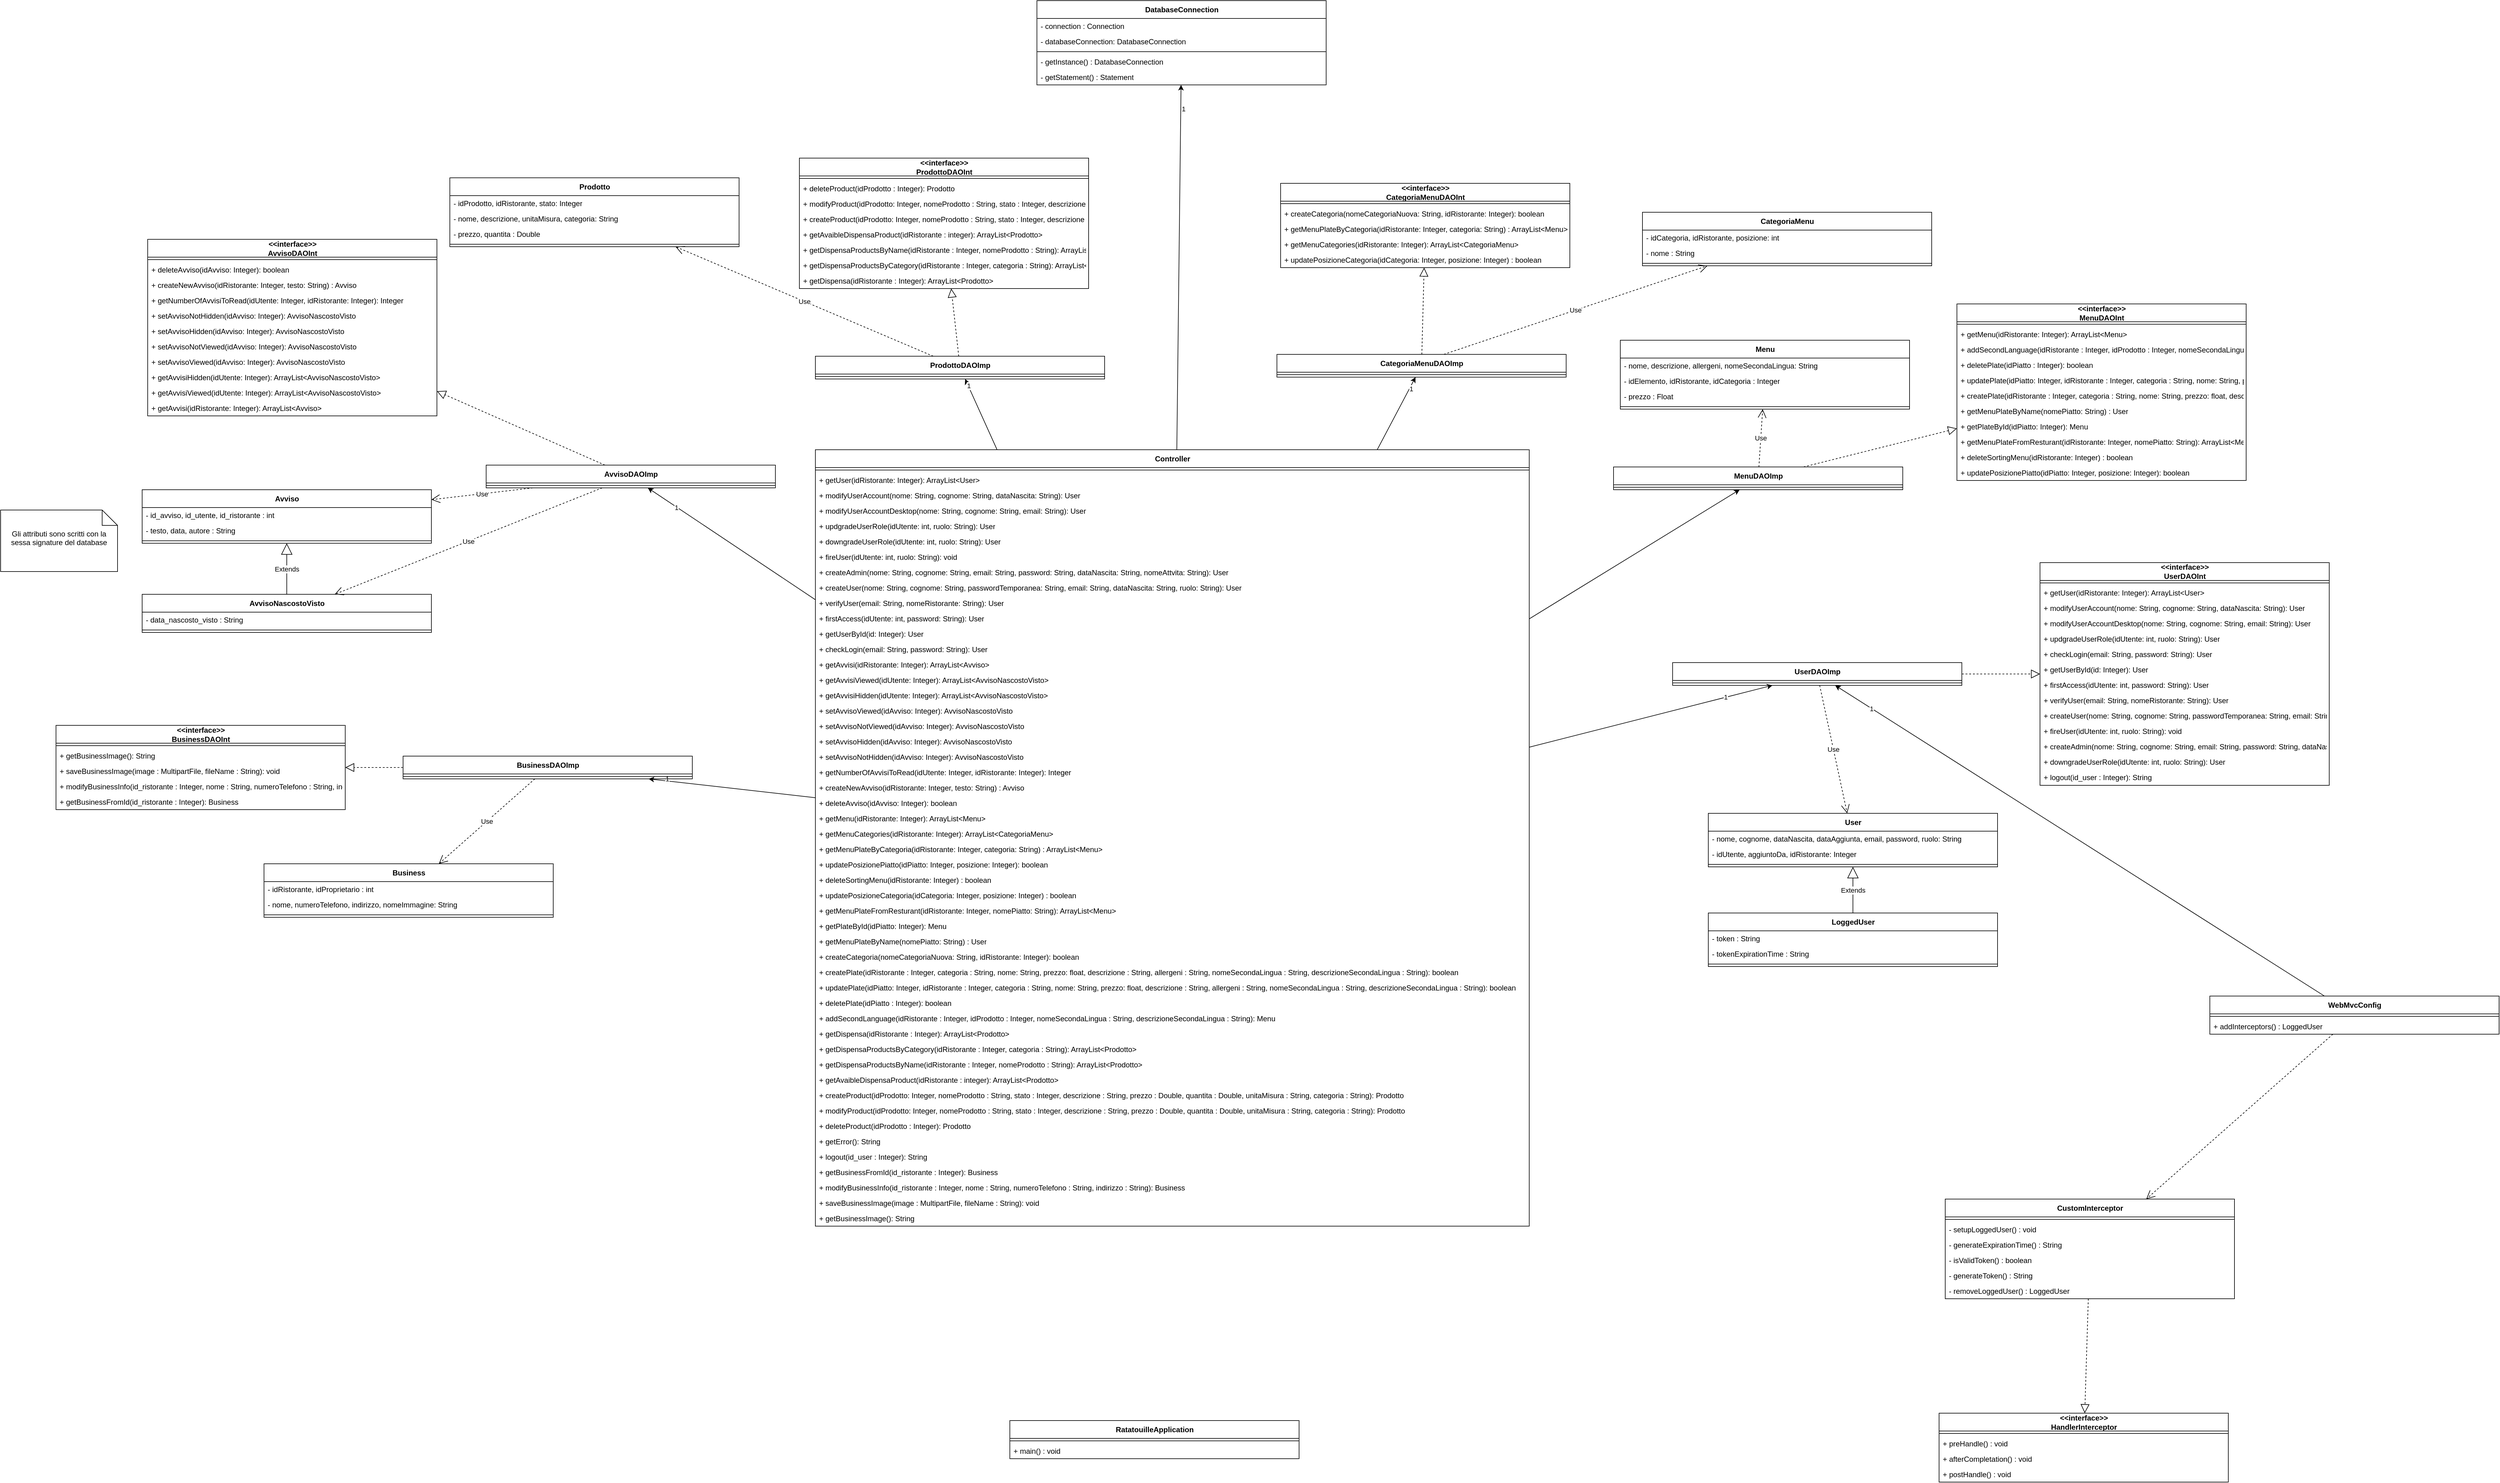 <mxfile>
    <diagram id="40FcXHJKd0aeauqZqk0w" name="Page-1">
        <mxGraphModel dx="5904" dy="1592" grid="0" gridSize="10" guides="1" tooltips="1" connect="1" arrows="1" fold="1" page="0" pageScale="1" pageWidth="850" pageHeight="1100" math="0" shadow="0">
            <root>
                <mxCell id="0"/>
                <mxCell id="1" parent="0"/>
                <mxCell id="2" value="RatatouilleApplication" style="swimlane;fontStyle=1;align=center;verticalAlign=middle;childLayout=stackLayout;horizontal=1;startSize=29;horizontalStack=0;resizeParent=1;resizeParentMax=0;resizeLast=0;collapsible=0;marginBottom=0;html=1;" vertex="1" parent="1">
                    <mxGeometry x="-70" y="4040" width="470" height="62" as="geometry"/>
                </mxCell>
                <mxCell id="9" value="" style="line;strokeWidth=1;fillColor=none;align=left;verticalAlign=middle;spacingTop=-1;spacingLeft=3;spacingRight=3;rotatable=0;labelPosition=right;points=[];portConstraint=eastwest;strokeColor=inherit;" vertex="1" parent="2">
                    <mxGeometry y="29" width="470" height="8" as="geometry"/>
                </mxCell>
                <mxCell id="16" value="+ main() : void" style="text;html=1;strokeColor=none;fillColor=none;align=left;verticalAlign=middle;spacingLeft=4;spacingRight=4;overflow=hidden;rotatable=0;points=[[0,0.5],[1,0.5]];portConstraint=eastwest;" vertex="1" parent="2">
                    <mxGeometry y="37" width="470" height="25" as="geometry"/>
                </mxCell>
                <mxCell id="240" style="edgeStyle=none;html=1;" edge="1" parent="1" source="17" target="29">
                    <mxGeometry relative="1" as="geometry"/>
                </mxCell>
                <mxCell id="241" value="1" style="edgeLabel;html=1;align=center;verticalAlign=middle;resizable=0;points=[];" connectable="0" vertex="1" parent="240">
                    <mxGeometry x="0.869" y="-4" relative="1" as="geometry">
                        <mxPoint as="offset"/>
                    </mxGeometry>
                </mxCell>
                <mxCell id="17" value="Controller" style="swimlane;fontStyle=1;align=center;verticalAlign=middle;childLayout=stackLayout;horizontal=1;startSize=29;horizontalStack=0;resizeParent=1;resizeParentMax=0;resizeLast=0;collapsible=0;marginBottom=0;html=1;" vertex="1" parent="1">
                    <mxGeometry x="-386" y="2462" width="1160" height="1262" as="geometry"/>
                </mxCell>
                <mxCell id="18" value="" style="line;strokeWidth=1;fillColor=none;align=left;verticalAlign=middle;spacingTop=-1;spacingLeft=3;spacingRight=3;rotatable=0;labelPosition=right;points=[];portConstraint=eastwest;strokeColor=inherit;" vertex="1" parent="17">
                    <mxGeometry y="29" width="1160" height="8" as="geometry"/>
                </mxCell>
                <mxCell id="86" value="+ getUser(idRistorante: Integer): ArrayList&amp;lt;User&amp;gt;" style="text;html=1;strokeColor=none;fillColor=none;align=left;verticalAlign=middle;spacingLeft=4;spacingRight=4;overflow=hidden;rotatable=0;points=[[0,0.5],[1,0.5]];portConstraint=eastwest;" vertex="1" parent="17">
                    <mxGeometry y="37" width="1160" height="25" as="geometry"/>
                </mxCell>
                <mxCell id="87" value="+ modifyUserAccount(nome: String, cognome: String, dataNascita: String): User" style="text;html=1;strokeColor=none;fillColor=none;align=left;verticalAlign=middle;spacingLeft=4;spacingRight=4;overflow=hidden;rotatable=0;points=[[0,0.5],[1,0.5]];portConstraint=eastwest;" vertex="1" parent="17">
                    <mxGeometry y="62" width="1160" height="25" as="geometry"/>
                </mxCell>
                <mxCell id="90" value="+ modifyUserAccountDesktop(nome: String, cognome: String, email: String): User" style="text;html=1;strokeColor=none;fillColor=none;align=left;verticalAlign=middle;spacingLeft=4;spacingRight=4;overflow=hidden;rotatable=0;points=[[0,0.5],[1,0.5]];portConstraint=eastwest;" vertex="1" parent="17">
                    <mxGeometry y="87" width="1160" height="25" as="geometry"/>
                </mxCell>
                <mxCell id="91" value="+ updgradeUserRole(idUtente: int, ruolo: String): User" style="text;html=1;strokeColor=none;fillColor=none;align=left;verticalAlign=middle;spacingLeft=4;spacingRight=4;overflow=hidden;rotatable=0;points=[[0,0.5],[1,0.5]];portConstraint=eastwest;" vertex="1" parent="17">
                    <mxGeometry y="112" width="1160" height="25" as="geometry"/>
                </mxCell>
                <mxCell id="92" value="+ downgradeUserRole(idUtente: int, ruolo: String): User" style="text;html=1;strokeColor=none;fillColor=none;align=left;verticalAlign=middle;spacingLeft=4;spacingRight=4;overflow=hidden;rotatable=0;points=[[0,0.5],[1,0.5]];portConstraint=eastwest;" vertex="1" parent="17">
                    <mxGeometry y="137" width="1160" height="25" as="geometry"/>
                </mxCell>
                <mxCell id="93" value="+ fireUser(idUtente: int, ruolo: String): void" style="text;html=1;strokeColor=none;fillColor=none;align=left;verticalAlign=middle;spacingLeft=4;spacingRight=4;overflow=hidden;rotatable=0;points=[[0,0.5],[1,0.5]];portConstraint=eastwest;" vertex="1" parent="17">
                    <mxGeometry y="162" width="1160" height="25" as="geometry"/>
                </mxCell>
                <mxCell id="94" value="+ createAdmin(nome: String, cognome: String, email: String, password: String, dataNascita: String, nomeAttvita: String): User" style="text;html=1;strokeColor=none;fillColor=none;align=left;verticalAlign=middle;spacingLeft=4;spacingRight=4;overflow=hidden;rotatable=0;points=[[0,0.5],[1,0.5]];portConstraint=eastwest;" vertex="1" parent="17">
                    <mxGeometry y="187" width="1160" height="25" as="geometry"/>
                </mxCell>
                <mxCell id="95" value="+ createUser(nome: String, cognome: String, passwordTemporanea: String, email: String, dataNascita: String, ruolo: String): User" style="text;html=1;strokeColor=none;fillColor=none;align=left;verticalAlign=middle;spacingLeft=4;spacingRight=4;overflow=hidden;rotatable=0;points=[[0,0.5],[1,0.5]];portConstraint=eastwest;" vertex="1" parent="17">
                    <mxGeometry y="212" width="1160" height="25" as="geometry"/>
                </mxCell>
                <mxCell id="96" value="+ verifyUser(email: String, nomeRistorante: String): User" style="text;html=1;strokeColor=none;fillColor=none;align=left;verticalAlign=middle;spacingLeft=4;spacingRight=4;overflow=hidden;rotatable=0;points=[[0,0.5],[1,0.5]];portConstraint=eastwest;" vertex="1" parent="17">
                    <mxGeometry y="237" width="1160" height="25" as="geometry"/>
                </mxCell>
                <mxCell id="149" value="+ firstAccess(idUtente: int, password: String): User" style="text;html=1;strokeColor=none;fillColor=none;align=left;verticalAlign=middle;spacingLeft=4;spacingRight=4;overflow=hidden;rotatable=0;points=[[0,0.5],[1,0.5]];portConstraint=eastwest;" vertex="1" parent="17">
                    <mxGeometry y="262" width="1160" height="25" as="geometry"/>
                </mxCell>
                <mxCell id="97" value="+ getUserById(id: Integer): User" style="text;html=1;strokeColor=none;fillColor=none;align=left;verticalAlign=middle;spacingLeft=4;spacingRight=4;overflow=hidden;rotatable=0;points=[[0,0.5],[1,0.5]];portConstraint=eastwest;" vertex="1" parent="17">
                    <mxGeometry y="287" width="1160" height="25" as="geometry"/>
                </mxCell>
                <mxCell id="98" value="+ checkLogin(email: String, password: String): User" style="text;html=1;strokeColor=none;fillColor=none;align=left;verticalAlign=middle;spacingLeft=4;spacingRight=4;overflow=hidden;rotatable=0;points=[[0,0.5],[1,0.5]];portConstraint=eastwest;" vertex="1" parent="17">
                    <mxGeometry y="312" width="1160" height="25" as="geometry"/>
                </mxCell>
                <mxCell id="111" value="+ getAvvisi(idRistorante: Integer): ArrayList&amp;lt;Avviso&amp;gt;" style="text;html=1;strokeColor=none;fillColor=none;align=left;verticalAlign=middle;spacingLeft=4;spacingRight=4;overflow=hidden;rotatable=0;points=[[0,0.5],[1,0.5]];portConstraint=eastwest;" vertex="1" parent="17">
                    <mxGeometry y="337" width="1160" height="25" as="geometry"/>
                </mxCell>
                <mxCell id="112" value="+ getAvvisiViewed(idUtente: Integer): ArrayList&amp;lt;AvvisoNascostoVisto&amp;gt;" style="text;html=1;strokeColor=none;fillColor=none;align=left;verticalAlign=middle;spacingLeft=4;spacingRight=4;overflow=hidden;rotatable=0;points=[[0,0.5],[1,0.5]];portConstraint=eastwest;" vertex="1" parent="17">
                    <mxGeometry y="362" width="1160" height="25" as="geometry"/>
                </mxCell>
                <mxCell id="151" value="+ getAvvisiHidden(idUtente: Integer): ArrayList&amp;lt;AvvisoNascostoVisto&amp;gt;" style="text;html=1;strokeColor=none;fillColor=none;align=left;verticalAlign=middle;spacingLeft=4;spacingRight=4;overflow=hidden;rotatable=0;points=[[0,0.5],[1,0.5]];portConstraint=eastwest;" vertex="1" parent="17">
                    <mxGeometry y="387" width="1160" height="25" as="geometry"/>
                </mxCell>
                <mxCell id="120" value="+ setAvvisoViewed(idAvviso: Integer): AvvisoNascostoVisto" style="text;html=1;strokeColor=none;fillColor=none;align=left;verticalAlign=middle;spacingLeft=4;spacingRight=4;overflow=hidden;rotatable=0;points=[[0,0.5],[1,0.5]];portConstraint=eastwest;" vertex="1" parent="17">
                    <mxGeometry y="412" width="1160" height="25" as="geometry"/>
                </mxCell>
                <mxCell id="121" value="+ setAvvisoNotViewed(idAvviso: Integer): AvvisoNascostoVisto" style="text;html=1;strokeColor=none;fillColor=none;align=left;verticalAlign=middle;spacingLeft=4;spacingRight=4;overflow=hidden;rotatable=0;points=[[0,0.5],[1,0.5]];portConstraint=eastwest;" vertex="1" parent="17">
                    <mxGeometry y="437" width="1160" height="25" as="geometry"/>
                </mxCell>
                <mxCell id="122" value="+ setAvvisoHidden(idAvviso: Integer): AvvisoNascostoVisto" style="text;html=1;strokeColor=none;fillColor=none;align=left;verticalAlign=middle;spacingLeft=4;spacingRight=4;overflow=hidden;rotatable=0;points=[[0,0.5],[1,0.5]];portConstraint=eastwest;" vertex="1" parent="17">
                    <mxGeometry y="462" width="1160" height="25" as="geometry"/>
                </mxCell>
                <mxCell id="124" value="+ setAvvisoNotHidden(idAvviso: Integer): AvvisoNascostoVisto" style="text;html=1;strokeColor=none;fillColor=none;align=left;verticalAlign=middle;spacingLeft=4;spacingRight=4;overflow=hidden;rotatable=0;points=[[0,0.5],[1,0.5]];portConstraint=eastwest;" vertex="1" parent="17">
                    <mxGeometry y="487" width="1160" height="25" as="geometry"/>
                </mxCell>
                <mxCell id="113" value="+ getNumberOfAvvisiToRead(idUtente: Integer, idRistorante: Integer): Integer" style="text;html=1;strokeColor=none;fillColor=none;align=left;verticalAlign=middle;spacingLeft=4;spacingRight=4;overflow=hidden;rotatable=0;points=[[0,0.5],[1,0.5]];portConstraint=eastwest;" vertex="1" parent="17">
                    <mxGeometry y="512" width="1160" height="25" as="geometry"/>
                </mxCell>
                <mxCell id="114" value="+ createNewAvviso(idRistorante: Integer, testo: String) : Avviso" style="text;html=1;strokeColor=none;fillColor=none;align=left;verticalAlign=middle;spacingLeft=4;spacingRight=4;overflow=hidden;rotatable=0;points=[[0,0.5],[1,0.5]];portConstraint=eastwest;" vertex="1" parent="17">
                    <mxGeometry y="537" width="1160" height="25" as="geometry"/>
                </mxCell>
                <mxCell id="115" value="+ deleteAvviso(idAvviso: Integer): boolean" style="text;html=1;strokeColor=none;fillColor=none;align=left;verticalAlign=middle;spacingLeft=4;spacingRight=4;overflow=hidden;rotatable=0;points=[[0,0.5],[1,0.5]];portConstraint=eastwest;" vertex="1" parent="17">
                    <mxGeometry y="562" width="1160" height="25" as="geometry"/>
                </mxCell>
                <mxCell id="116" value="+ getMenu(idRistorante: Integer): ArrayList&amp;lt;Menu&amp;gt;" style="text;html=1;strokeColor=none;fillColor=none;align=left;verticalAlign=middle;spacingLeft=4;spacingRight=4;overflow=hidden;rotatable=0;points=[[0,0.5],[1,0.5]];portConstraint=eastwest;" vertex="1" parent="17">
                    <mxGeometry y="587" width="1160" height="25" as="geometry"/>
                </mxCell>
                <mxCell id="117" value="+ getMenuCategories(idRistorante: Integer): ArrayList&amp;lt;CategoriaMenu&amp;gt;" style="text;html=1;strokeColor=none;fillColor=none;align=left;verticalAlign=middle;spacingLeft=4;spacingRight=4;overflow=hidden;rotatable=0;points=[[0,0.5],[1,0.5]];portConstraint=eastwest;" vertex="1" parent="17">
                    <mxGeometry y="612" width="1160" height="25" as="geometry"/>
                </mxCell>
                <mxCell id="152" value="+ getMenuPlateByCategoria(idRistorante: Integer, categoria: String) : ArrayList&amp;lt;Menu&amp;gt;" style="text;html=1;strokeColor=none;fillColor=none;align=left;verticalAlign=middle;spacingLeft=4;spacingRight=4;overflow=hidden;rotatable=0;points=[[0,0.5],[1,0.5]];portConstraint=eastwest;" vertex="1" parent="17">
                    <mxGeometry y="637" width="1160" height="25" as="geometry"/>
                </mxCell>
                <mxCell id="125" value="+ updatePosizionePiatto(idPiatto: Integer, posizione: Integer): boolean" style="text;html=1;strokeColor=none;fillColor=none;align=left;verticalAlign=middle;spacingLeft=4;spacingRight=4;overflow=hidden;rotatable=0;points=[[0,0.5],[1,0.5]];portConstraint=eastwest;" vertex="1" parent="17">
                    <mxGeometry y="662" width="1160" height="25" as="geometry"/>
                </mxCell>
                <mxCell id="126" value="+ deleteSortingMenu(idRistorante: Integer) : boolean" style="text;html=1;strokeColor=none;fillColor=none;align=left;verticalAlign=middle;spacingLeft=4;spacingRight=4;overflow=hidden;rotatable=0;points=[[0,0.5],[1,0.5]];portConstraint=eastwest;" vertex="1" parent="17">
                    <mxGeometry y="687" width="1160" height="25" as="geometry"/>
                </mxCell>
                <mxCell id="127" value="+ updatePosizioneCategoria(idCategoria: Integer, posizione: Integer) : boolean" style="text;html=1;strokeColor=none;fillColor=none;align=left;verticalAlign=middle;spacingLeft=4;spacingRight=4;overflow=hidden;rotatable=0;points=[[0,0.5],[1,0.5]];portConstraint=eastwest;" vertex="1" parent="17">
                    <mxGeometry y="712" width="1160" height="25" as="geometry"/>
                </mxCell>
                <mxCell id="128" value="+ getMenuPlateFromResturant(idRistorante: Integer, nomePiatto: String): ArrayList&amp;lt;Menu&amp;gt;" style="text;html=1;strokeColor=none;fillColor=none;align=left;verticalAlign=middle;spacingLeft=4;spacingRight=4;overflow=hidden;rotatable=0;points=[[0,0.5],[1,0.5]];portConstraint=eastwest;" vertex="1" parent="17">
                    <mxGeometry y="737" width="1160" height="25" as="geometry"/>
                </mxCell>
                <mxCell id="129" value="+ getPlateById(idPiatto: Integer): Menu" style="text;html=1;strokeColor=none;fillColor=none;align=left;verticalAlign=middle;spacingLeft=4;spacingRight=4;overflow=hidden;rotatable=0;points=[[0,0.5],[1,0.5]];portConstraint=eastwest;" vertex="1" parent="17">
                    <mxGeometry y="762" width="1160" height="25" as="geometry"/>
                </mxCell>
                <mxCell id="130" value="+ getMenuPlateByName(nomePiatto: String) : User" style="text;html=1;strokeColor=none;fillColor=none;align=left;verticalAlign=middle;spacingLeft=4;spacingRight=4;overflow=hidden;rotatable=0;points=[[0,0.5],[1,0.5]];portConstraint=eastwest;" vertex="1" parent="17">
                    <mxGeometry y="787" width="1160" height="25" as="geometry"/>
                </mxCell>
                <mxCell id="131" value="+ createCategoria(nomeCategoriaNuova: String, idRistorante: Integer): boolean" style="text;html=1;strokeColor=none;fillColor=none;align=left;verticalAlign=middle;spacingLeft=4;spacingRight=4;overflow=hidden;rotatable=0;points=[[0,0.5],[1,0.5]];portConstraint=eastwest;" vertex="1" parent="17">
                    <mxGeometry y="812" width="1160" height="25" as="geometry"/>
                </mxCell>
                <mxCell id="153" value="+ createPlate(idRistorante : Integer, categoria : String, nome: String, prezzo: float, descrizione : String, allergeni : String, nomeSecondaLingua : String, descrizioneSecondaLingua : String): boolean" style="text;html=1;strokeColor=none;fillColor=none;align=left;verticalAlign=middle;spacingLeft=4;spacingRight=4;overflow=hidden;rotatable=0;points=[[0,0.5],[1,0.5]];portConstraint=eastwest;" vertex="1" parent="17">
                    <mxGeometry y="837" width="1160" height="25" as="geometry"/>
                </mxCell>
                <mxCell id="133" value="+ updatePlate(idPiatto: Integer, idRistorante : Integer, categoria : String, nome: String, prezzo: float, descrizione : String, allergeni : String, nomeSecondaLingua : String, descrizioneSecondaLingua : String): boolean" style="text;html=1;strokeColor=none;fillColor=none;align=left;verticalAlign=middle;spacingLeft=4;spacingRight=4;overflow=hidden;rotatable=0;points=[[0,0.5],[1,0.5]];portConstraint=eastwest;" vertex="1" parent="17">
                    <mxGeometry y="862" width="1160" height="25" as="geometry"/>
                </mxCell>
                <mxCell id="134" value="+ deletePlate(idPiatto : Integer): boolean" style="text;html=1;strokeColor=none;fillColor=none;align=left;verticalAlign=middle;spacingLeft=4;spacingRight=4;overflow=hidden;rotatable=0;points=[[0,0.5],[1,0.5]];portConstraint=eastwest;" vertex="1" parent="17">
                    <mxGeometry y="887" width="1160" height="25" as="geometry"/>
                </mxCell>
                <mxCell id="135" value="+ addSecondLanguage(idRistorante : Integer, idProdotto : Integer, nomeSecondaLingua : String, descrizioneSecondaLingua : String): Menu" style="text;html=1;strokeColor=none;fillColor=none;align=left;verticalAlign=middle;spacingLeft=4;spacingRight=4;overflow=hidden;rotatable=0;points=[[0,0.5],[1,0.5]];portConstraint=eastwest;" vertex="1" parent="17">
                    <mxGeometry y="912" width="1160" height="25" as="geometry"/>
                </mxCell>
                <mxCell id="136" value="+ getDispensa(idRistorante : Integer): ArrayList&amp;lt;Prodotto&amp;gt;" style="text;html=1;strokeColor=none;fillColor=none;align=left;verticalAlign=middle;spacingLeft=4;spacingRight=4;overflow=hidden;rotatable=0;points=[[0,0.5],[1,0.5]];portConstraint=eastwest;" vertex="1" parent="17">
                    <mxGeometry y="937" width="1160" height="25" as="geometry"/>
                </mxCell>
                <mxCell id="137" value="+ getDispensaProductsByCategory(idRistorante : Integer, categoria : String): ArrayList&amp;lt;Prodotto&amp;gt;" style="text;html=1;strokeColor=none;fillColor=none;align=left;verticalAlign=middle;spacingLeft=4;spacingRight=4;overflow=hidden;rotatable=0;points=[[0,0.5],[1,0.5]];portConstraint=eastwest;" vertex="1" parent="17">
                    <mxGeometry y="962" width="1160" height="25" as="geometry"/>
                </mxCell>
                <mxCell id="145" value="+ getDispensaProductsByName(idRistorante : Integer, nomeProdotto : String): ArrayList&amp;lt;Prodotto&amp;gt;" style="text;html=1;strokeColor=none;fillColor=none;align=left;verticalAlign=middle;spacingLeft=4;spacingRight=4;overflow=hidden;rotatable=0;points=[[0,0.5],[1,0.5]];portConstraint=eastwest;" vertex="1" parent="17">
                    <mxGeometry y="987" width="1160" height="25" as="geometry"/>
                </mxCell>
                <mxCell id="138" value="+ getAvaibleDispensaProduct(idRistorante : integer): ArrayList&amp;lt;Prodotto&amp;gt;" style="text;html=1;strokeColor=none;fillColor=none;align=left;verticalAlign=middle;spacingLeft=4;spacingRight=4;overflow=hidden;rotatable=0;points=[[0,0.5],[1,0.5]];portConstraint=eastwest;" vertex="1" parent="17">
                    <mxGeometry y="1012" width="1160" height="25" as="geometry"/>
                </mxCell>
                <mxCell id="140" value="+ createProduct(idProdotto: Integer, nomeProdotto : String, stato : Integer, descrizione : String, prezzo : Double, quantita : Double, unitaMisura : String, categoria : String): Prodotto" style="text;html=1;strokeColor=none;fillColor=none;align=left;verticalAlign=middle;spacingLeft=4;spacingRight=4;overflow=hidden;rotatable=0;points=[[0,0.5],[1,0.5]];portConstraint=eastwest;" vertex="1" parent="17">
                    <mxGeometry y="1037" width="1160" height="25" as="geometry"/>
                </mxCell>
                <mxCell id="141" value="+ modifyProduct(idProdotto: Integer, nomeProdotto : String, stato : Integer, descrizione : String, prezzo : Double, quantita : Double, unitaMisura : String, categoria : String): Prodotto" style="text;html=1;strokeColor=none;fillColor=none;align=left;verticalAlign=middle;spacingLeft=4;spacingRight=4;overflow=hidden;rotatable=0;points=[[0,0.5],[1,0.5]];portConstraint=eastwest;" vertex="1" parent="17">
                    <mxGeometry y="1062" width="1160" height="25" as="geometry"/>
                </mxCell>
                <mxCell id="142" value="+ deleteProduct(idProdotto : Integer): Prodotto" style="text;html=1;strokeColor=none;fillColor=none;align=left;verticalAlign=middle;spacingLeft=4;spacingRight=4;overflow=hidden;rotatable=0;points=[[0,0.5],[1,0.5]];portConstraint=eastwest;" vertex="1" parent="17">
                    <mxGeometry y="1087" width="1160" height="25" as="geometry"/>
                </mxCell>
                <mxCell id="143" value="+ getError(): String" style="text;html=1;strokeColor=none;fillColor=none;align=left;verticalAlign=middle;spacingLeft=4;spacingRight=4;overflow=hidden;rotatable=0;points=[[0,0.5],[1,0.5]];portConstraint=eastwest;" vertex="1" parent="17">
                    <mxGeometry y="1112" width="1160" height="25" as="geometry"/>
                </mxCell>
                <mxCell id="150" value="+ logout(id_user : Integer): String" style="text;html=1;strokeColor=none;fillColor=none;align=left;verticalAlign=middle;spacingLeft=4;spacingRight=4;overflow=hidden;rotatable=0;points=[[0,0.5],[1,0.5]];portConstraint=eastwest;" vertex="1" parent="17">
                    <mxGeometry y="1137" width="1160" height="25" as="geometry"/>
                </mxCell>
                <mxCell id="144" value="+ getBusinessFromId(id_ristorante : Integer): Business" style="text;html=1;strokeColor=none;fillColor=none;align=left;verticalAlign=middle;spacingLeft=4;spacingRight=4;overflow=hidden;rotatable=0;points=[[0,0.5],[1,0.5]];portConstraint=eastwest;" vertex="1" parent="17">
                    <mxGeometry y="1162" width="1160" height="25" as="geometry"/>
                </mxCell>
                <mxCell id="146" value="+ modifyBusinessInfo(id_ristorante : Integer, nome : String, numeroTelefono : String, indirizzo : String): Business" style="text;html=1;strokeColor=none;fillColor=none;align=left;verticalAlign=middle;spacingLeft=4;spacingRight=4;overflow=hidden;rotatable=0;points=[[0,0.5],[1,0.5]];portConstraint=eastwest;" vertex="1" parent="17">
                    <mxGeometry y="1187" width="1160" height="25" as="geometry"/>
                </mxCell>
                <mxCell id="147" value="+ saveBusinessImage(image : MultipartFile, fileName : String): void" style="text;html=1;strokeColor=none;fillColor=none;align=left;verticalAlign=middle;spacingLeft=4;spacingRight=4;overflow=hidden;rotatable=0;points=[[0,0.5],[1,0.5]];portConstraint=eastwest;" vertex="1" parent="17">
                    <mxGeometry y="1212" width="1160" height="25" as="geometry"/>
                </mxCell>
                <mxCell id="148" value="+ getBusinessImage(): String" style="text;html=1;strokeColor=none;fillColor=none;align=left;verticalAlign=middle;spacingLeft=4;spacingRight=4;overflow=hidden;rotatable=0;points=[[0,0.5],[1,0.5]];portConstraint=eastwest;" vertex="1" parent="17">
                    <mxGeometry y="1237" width="1160" height="25" as="geometry"/>
                </mxCell>
                <mxCell id="20" value="Avviso" style="swimlane;fontStyle=1;align=center;verticalAlign=middle;childLayout=stackLayout;horizontal=1;startSize=29;horizontalStack=0;resizeParent=1;resizeParentMax=0;resizeLast=0;collapsible=0;marginBottom=0;html=1;" vertex="1" parent="1">
                    <mxGeometry x="-1480" y="2527" width="470" height="87" as="geometry"/>
                </mxCell>
                <mxCell id="67" value="- id_avviso, id_utente, id_ristorante : int" style="text;html=1;strokeColor=none;fillColor=none;align=left;verticalAlign=middle;spacingLeft=4;spacingRight=4;overflow=hidden;rotatable=0;points=[[0,0.5],[1,0.5]];portConstraint=eastwest;" vertex="1" parent="20">
                    <mxGeometry y="29" width="470" height="25" as="geometry"/>
                </mxCell>
                <mxCell id="69" value="- testo, data, autore : String" style="text;html=1;strokeColor=none;fillColor=none;align=left;verticalAlign=middle;spacingLeft=4;spacingRight=4;overflow=hidden;rotatable=0;points=[[0,0.5],[1,0.5]];portConstraint=eastwest;" vertex="1" parent="20">
                    <mxGeometry y="54" width="470" height="25" as="geometry"/>
                </mxCell>
                <mxCell id="21" value="" style="line;strokeWidth=1;fillColor=none;align=left;verticalAlign=middle;spacingTop=-1;spacingLeft=3;spacingRight=3;rotatable=0;labelPosition=right;points=[];portConstraint=eastwest;strokeColor=inherit;" vertex="1" parent="20">
                    <mxGeometry y="79" width="470" height="8" as="geometry"/>
                </mxCell>
                <mxCell id="22" value="AvvisoNascostoVisto" style="swimlane;fontStyle=1;align=center;verticalAlign=middle;childLayout=stackLayout;horizontal=1;startSize=29;horizontalStack=0;resizeParent=1;resizeParentMax=0;resizeLast=0;collapsible=0;marginBottom=0;html=1;" vertex="1" parent="1">
                    <mxGeometry x="-1480" y="2697" width="470" height="62" as="geometry"/>
                </mxCell>
                <mxCell id="72" value="- data_nascosto_visto : String" style="text;html=1;strokeColor=none;fillColor=none;align=left;verticalAlign=middle;spacingLeft=4;spacingRight=4;overflow=hidden;rotatable=0;points=[[0,0.5],[1,0.5]];portConstraint=eastwest;" vertex="1" parent="22">
                    <mxGeometry y="29" width="470" height="25" as="geometry"/>
                </mxCell>
                <mxCell id="23" value="" style="line;strokeWidth=1;fillColor=none;align=left;verticalAlign=middle;spacingTop=-1;spacingLeft=3;spacingRight=3;rotatable=0;labelPosition=right;points=[];portConstraint=eastwest;strokeColor=inherit;" vertex="1" parent="22">
                    <mxGeometry y="54" width="470" height="8" as="geometry"/>
                </mxCell>
                <mxCell id="24" value="Business" style="swimlane;fontStyle=1;align=center;verticalAlign=middle;childLayout=stackLayout;horizontal=1;startSize=29;horizontalStack=0;resizeParent=1;resizeParentMax=0;resizeLast=0;collapsible=0;marginBottom=0;html=1;" vertex="1" parent="1">
                    <mxGeometry x="-1282" y="3135" width="470" height="87" as="geometry"/>
                </mxCell>
                <mxCell id="73" value="- idRistorante, idProprietario : int" style="text;html=1;strokeColor=none;fillColor=none;align=left;verticalAlign=middle;spacingLeft=4;spacingRight=4;overflow=hidden;rotatable=0;points=[[0,0.5],[1,0.5]];portConstraint=eastwest;" vertex="1" parent="24">
                    <mxGeometry y="29" width="470" height="25" as="geometry"/>
                </mxCell>
                <mxCell id="75" value="- nome, numeroTelefono, indirizzo, nomeImmagine: String" style="text;html=1;strokeColor=none;fillColor=none;align=left;verticalAlign=middle;spacingLeft=4;spacingRight=4;overflow=hidden;rotatable=0;points=[[0,0.5],[1,0.5]];portConstraint=eastwest;" vertex="1" parent="24">
                    <mxGeometry y="54" width="470" height="25" as="geometry"/>
                </mxCell>
                <mxCell id="25" value="" style="line;strokeWidth=1;fillColor=none;align=left;verticalAlign=middle;spacingTop=-1;spacingLeft=3;spacingRight=3;rotatable=0;labelPosition=right;points=[];portConstraint=eastwest;strokeColor=inherit;" vertex="1" parent="24">
                    <mxGeometry y="79" width="470" height="8" as="geometry"/>
                </mxCell>
                <mxCell id="27" value="CategoriaMenu" style="swimlane;fontStyle=1;align=center;verticalAlign=middle;childLayout=stackLayout;horizontal=1;startSize=29;horizontalStack=0;resizeParent=1;resizeParentMax=0;resizeLast=0;collapsible=0;marginBottom=0;html=1;" vertex="1" parent="1">
                    <mxGeometry x="958" y="2076" width="470" height="87" as="geometry"/>
                </mxCell>
                <mxCell id="76" value="- idCategoria, idRistorante, posizione: int" style="text;html=1;strokeColor=none;fillColor=none;align=left;verticalAlign=middle;spacingLeft=4;spacingRight=4;overflow=hidden;rotatable=0;points=[[0,0.5],[1,0.5]];portConstraint=eastwest;" vertex="1" parent="27">
                    <mxGeometry y="29" width="470" height="25" as="geometry"/>
                </mxCell>
                <mxCell id="77" value="- nome : String" style="text;html=1;strokeColor=none;fillColor=none;align=left;verticalAlign=middle;spacingLeft=4;spacingRight=4;overflow=hidden;rotatable=0;points=[[0,0.5],[1,0.5]];portConstraint=eastwest;" vertex="1" parent="27">
                    <mxGeometry y="54" width="470" height="25" as="geometry"/>
                </mxCell>
                <mxCell id="28" value="" style="line;strokeWidth=1;fillColor=none;align=left;verticalAlign=middle;spacingTop=-1;spacingLeft=3;spacingRight=3;rotatable=0;labelPosition=right;points=[];portConstraint=eastwest;strokeColor=inherit;" vertex="1" parent="27">
                    <mxGeometry y="79" width="470" height="8" as="geometry"/>
                </mxCell>
                <mxCell id="29" value="DatabaseConnection" style="swimlane;fontStyle=1;align=center;verticalAlign=middle;childLayout=stackLayout;horizontal=1;startSize=29;horizontalStack=0;resizeParent=1;resizeParentMax=0;resizeLast=0;collapsible=0;marginBottom=0;html=1;" vertex="1" parent="1">
                    <mxGeometry x="-26" y="1732" width="470" height="137" as="geometry"/>
                </mxCell>
                <mxCell id="213" value="- connection : Connection" style="text;html=1;strokeColor=none;fillColor=none;align=left;verticalAlign=middle;spacingLeft=4;spacingRight=4;overflow=hidden;rotatable=0;points=[[0,0.5],[1,0.5]];portConstraint=eastwest;" vertex="1" parent="29">
                    <mxGeometry y="29" width="470" height="25" as="geometry"/>
                </mxCell>
                <mxCell id="214" value="- databaseConnection: DatabaseConnection" style="text;html=1;strokeColor=none;fillColor=none;align=left;verticalAlign=middle;spacingLeft=4;spacingRight=4;overflow=hidden;rotatable=0;points=[[0,0.5],[1,0.5]];portConstraint=eastwest;" vertex="1" parent="29">
                    <mxGeometry y="54" width="470" height="25" as="geometry"/>
                </mxCell>
                <mxCell id="30" value="" style="line;strokeWidth=1;fillColor=none;align=left;verticalAlign=middle;spacingTop=-1;spacingLeft=3;spacingRight=3;rotatable=0;labelPosition=right;points=[];portConstraint=eastwest;strokeColor=inherit;" vertex="1" parent="29">
                    <mxGeometry y="79" width="470" height="8" as="geometry"/>
                </mxCell>
                <mxCell id="215" value="- getInstance() : DatabaseConnection&amp;nbsp;" style="text;html=1;strokeColor=none;fillColor=none;align=left;verticalAlign=middle;spacingLeft=4;spacingRight=4;overflow=hidden;rotatable=0;points=[[0,0.5],[1,0.5]];portConstraint=eastwest;" vertex="1" parent="29">
                    <mxGeometry y="87" width="470" height="25" as="geometry"/>
                </mxCell>
                <mxCell id="217" value="- getStatement() : Statement" style="text;html=1;strokeColor=none;fillColor=none;align=left;verticalAlign=middle;spacingLeft=4;spacingRight=4;overflow=hidden;rotatable=0;points=[[0,0.5],[1,0.5]];portConstraint=eastwest;" vertex="1" parent="29">
                    <mxGeometry y="112" width="470" height="25" as="geometry"/>
                </mxCell>
                <mxCell id="31" value="LoggedUser" style="swimlane;fontStyle=1;align=center;verticalAlign=middle;childLayout=stackLayout;horizontal=1;startSize=29;horizontalStack=0;resizeParent=1;resizeParentMax=0;resizeLast=0;collapsible=0;marginBottom=0;html=1;" vertex="1" parent="1">
                    <mxGeometry x="1065" y="3215" width="470" height="87" as="geometry"/>
                </mxCell>
                <mxCell id="218" value="- token : String" style="text;html=1;strokeColor=none;fillColor=none;align=left;verticalAlign=middle;spacingLeft=4;spacingRight=4;overflow=hidden;rotatable=0;points=[[0,0.5],[1,0.5]];portConstraint=eastwest;" vertex="1" parent="31">
                    <mxGeometry y="29" width="470" height="25" as="geometry"/>
                </mxCell>
                <mxCell id="219" value="- tokenExpirationTime : String" style="text;html=1;strokeColor=none;fillColor=none;align=left;verticalAlign=middle;spacingLeft=4;spacingRight=4;overflow=hidden;rotatable=0;points=[[0,0.5],[1,0.5]];portConstraint=eastwest;" vertex="1" parent="31">
                    <mxGeometry y="54" width="470" height="25" as="geometry"/>
                </mxCell>
                <mxCell id="32" value="" style="line;strokeWidth=1;fillColor=none;align=left;verticalAlign=middle;spacingTop=-1;spacingLeft=3;spacingRight=3;rotatable=0;labelPosition=right;points=[];portConstraint=eastwest;strokeColor=inherit;" vertex="1" parent="31">
                    <mxGeometry y="79" width="470" height="8" as="geometry"/>
                </mxCell>
                <mxCell id="33" value="Menu" style="swimlane;fontStyle=1;align=center;verticalAlign=middle;childLayout=stackLayout;horizontal=1;startSize=29;horizontalStack=0;resizeParent=1;resizeParentMax=0;resizeLast=0;collapsible=0;marginBottom=0;html=1;" vertex="1" parent="1">
                    <mxGeometry x="922" y="2284" width="470" height="112" as="geometry"/>
                </mxCell>
                <mxCell id="220" value="- nome, descrizione, allergeni, nomeSecondaLingua: String" style="text;html=1;strokeColor=none;fillColor=none;align=left;verticalAlign=middle;spacingLeft=4;spacingRight=4;overflow=hidden;rotatable=0;points=[[0,0.5],[1,0.5]];portConstraint=eastwest;" vertex="1" parent="33">
                    <mxGeometry y="29" width="470" height="25" as="geometry"/>
                </mxCell>
                <mxCell id="233" value="- idElemento, idRistorante, idCategoria : Integer" style="text;html=1;strokeColor=none;fillColor=none;align=left;verticalAlign=middle;spacingLeft=4;spacingRight=4;overflow=hidden;rotatable=0;points=[[0,0.5],[1,0.5]];portConstraint=eastwest;" vertex="1" parent="33">
                    <mxGeometry y="54" width="470" height="25" as="geometry"/>
                </mxCell>
                <mxCell id="234" value="- prezzo : Float" style="text;html=1;strokeColor=none;fillColor=none;align=left;verticalAlign=middle;spacingLeft=4;spacingRight=4;overflow=hidden;rotatable=0;points=[[0,0.5],[1,0.5]];portConstraint=eastwest;" vertex="1" parent="33">
                    <mxGeometry y="79" width="470" height="25" as="geometry"/>
                </mxCell>
                <mxCell id="34" value="" style="line;strokeWidth=1;fillColor=none;align=left;verticalAlign=middle;spacingTop=-1;spacingLeft=3;spacingRight=3;rotatable=0;labelPosition=right;points=[];portConstraint=eastwest;strokeColor=inherit;" vertex="1" parent="33">
                    <mxGeometry y="104" width="470" height="8" as="geometry"/>
                </mxCell>
                <mxCell id="35" value="Prodotto" style="swimlane;fontStyle=1;align=center;verticalAlign=middle;childLayout=stackLayout;horizontal=1;startSize=29;horizontalStack=0;resizeParent=1;resizeParentMax=0;resizeLast=0;collapsible=0;marginBottom=0;html=1;" vertex="1" parent="1">
                    <mxGeometry x="-980" y="2020" width="470" height="112" as="geometry"/>
                </mxCell>
                <mxCell id="235" value="- idProdotto, idRistorante, stato: Integer" style="text;html=1;strokeColor=none;fillColor=none;align=left;verticalAlign=middle;spacingLeft=4;spacingRight=4;overflow=hidden;rotatable=0;points=[[0,0.5],[1,0.5]];portConstraint=eastwest;" vertex="1" parent="35">
                    <mxGeometry y="29" width="470" height="25" as="geometry"/>
                </mxCell>
                <mxCell id="236" value="- nome, descrizione, unitaMisura, categoria: String" style="text;html=1;strokeColor=none;fillColor=none;align=left;verticalAlign=middle;spacingLeft=4;spacingRight=4;overflow=hidden;rotatable=0;points=[[0,0.5],[1,0.5]];portConstraint=eastwest;" vertex="1" parent="35">
                    <mxGeometry y="54" width="470" height="25" as="geometry"/>
                </mxCell>
                <mxCell id="237" value="- prezzo, quantita : Double" style="text;html=1;strokeColor=none;fillColor=none;align=left;verticalAlign=middle;spacingLeft=4;spacingRight=4;overflow=hidden;rotatable=0;points=[[0,0.5],[1,0.5]];portConstraint=eastwest;" vertex="1" parent="35">
                    <mxGeometry y="79" width="470" height="25" as="geometry"/>
                </mxCell>
                <mxCell id="36" value="" style="line;strokeWidth=1;fillColor=none;align=left;verticalAlign=middle;spacingTop=-1;spacingLeft=3;spacingRight=3;rotatable=0;labelPosition=right;points=[];portConstraint=eastwest;strokeColor=inherit;" vertex="1" parent="35">
                    <mxGeometry y="104" width="470" height="8" as="geometry"/>
                </mxCell>
                <mxCell id="37" value="User" style="swimlane;fontStyle=1;align=center;verticalAlign=middle;childLayout=stackLayout;horizontal=1;startSize=29;horizontalStack=0;resizeParent=1;resizeParentMax=0;resizeLast=0;collapsible=0;marginBottom=0;html=1;" vertex="1" parent="1">
                    <mxGeometry x="1065" y="3053" width="470" height="87" as="geometry"/>
                </mxCell>
                <mxCell id="238" value="- nome, cognome, dataNascita, dataAggiunta, email, password, ruolo: String" style="text;html=1;strokeColor=none;fillColor=none;align=left;verticalAlign=middle;spacingLeft=4;spacingRight=4;overflow=hidden;rotatable=0;points=[[0,0.5],[1,0.5]];portConstraint=eastwest;" vertex="1" parent="37">
                    <mxGeometry y="29" width="470" height="25" as="geometry"/>
                </mxCell>
                <mxCell id="239" value="- idUtente, aggiuntoDa, idRistorante: Integer" style="text;html=1;strokeColor=none;fillColor=none;align=left;verticalAlign=middle;spacingLeft=4;spacingRight=4;overflow=hidden;rotatable=0;points=[[0,0.5],[1,0.5]];portConstraint=eastwest;" vertex="1" parent="37">
                    <mxGeometry y="54" width="470" height="25" as="geometry"/>
                </mxCell>
                <mxCell id="38" value="" style="line;strokeWidth=1;fillColor=none;align=left;verticalAlign=middle;spacingTop=-1;spacingLeft=3;spacingRight=3;rotatable=0;labelPosition=right;points=[];portConstraint=eastwest;strokeColor=inherit;" vertex="1" parent="37">
                    <mxGeometry y="79" width="470" height="8" as="geometry"/>
                </mxCell>
                <mxCell id="39" value="CustomInterceptor" style="swimlane;fontStyle=1;align=center;verticalAlign=middle;childLayout=stackLayout;horizontal=1;startSize=29;horizontalStack=0;resizeParent=1;resizeParentMax=0;resizeLast=0;collapsible=0;marginBottom=0;html=1;" vertex="1" parent="1">
                    <mxGeometry x="1450" y="3680" width="470" height="162" as="geometry"/>
                </mxCell>
                <mxCell id="40" value="" style="line;strokeWidth=1;fillColor=none;align=left;verticalAlign=middle;spacingTop=-1;spacingLeft=3;spacingRight=3;rotatable=0;labelPosition=right;points=[];portConstraint=eastwest;strokeColor=inherit;" vertex="1" parent="39">
                    <mxGeometry y="29" width="470" height="8" as="geometry"/>
                </mxCell>
                <mxCell id="248" value="- setupLoggedUser() : void" style="text;html=1;strokeColor=none;fillColor=none;align=left;verticalAlign=middle;spacingLeft=4;spacingRight=4;overflow=hidden;rotatable=0;points=[[0,0.5],[1,0.5]];portConstraint=eastwest;" vertex="1" parent="39">
                    <mxGeometry y="37" width="470" height="25" as="geometry"/>
                </mxCell>
                <mxCell id="249" value="- generateExpirationTime() : String" style="text;html=1;strokeColor=none;fillColor=none;align=left;verticalAlign=middle;spacingLeft=4;spacingRight=4;overflow=hidden;rotatable=0;points=[[0,0.5],[1,0.5]];portConstraint=eastwest;" vertex="1" parent="39">
                    <mxGeometry y="62" width="470" height="25" as="geometry"/>
                </mxCell>
                <mxCell id="250" value="- isValidToken() : boolean" style="text;html=1;strokeColor=none;fillColor=none;align=left;verticalAlign=middle;spacingLeft=4;spacingRight=4;overflow=hidden;rotatable=0;points=[[0,0.5],[1,0.5]];portConstraint=eastwest;" vertex="1" parent="39">
                    <mxGeometry y="87" width="470" height="25" as="geometry"/>
                </mxCell>
                <mxCell id="251" value="- generateToken() : String" style="text;html=1;strokeColor=none;fillColor=none;align=left;verticalAlign=middle;spacingLeft=4;spacingRight=4;overflow=hidden;rotatable=0;points=[[0,0.5],[1,0.5]];portConstraint=eastwest;" vertex="1" parent="39">
                    <mxGeometry y="112" width="470" height="25" as="geometry"/>
                </mxCell>
                <mxCell id="252" value="- removeLoggedUser() : LoggedUser" style="text;html=1;strokeColor=none;fillColor=none;align=left;verticalAlign=middle;spacingLeft=4;spacingRight=4;overflow=hidden;rotatable=0;points=[[0,0.5],[1,0.5]];portConstraint=eastwest;" vertex="1" parent="39">
                    <mxGeometry y="137" width="470" height="25" as="geometry"/>
                </mxCell>
                <mxCell id="41" value="WebMvcConfig" style="swimlane;fontStyle=1;align=center;verticalAlign=middle;childLayout=stackLayout;horizontal=1;startSize=29;horizontalStack=0;resizeParent=1;resizeParentMax=0;resizeLast=0;collapsible=0;marginBottom=0;html=1;" vertex="1" parent="1">
                    <mxGeometry x="1880" y="3350" width="470" height="62" as="geometry"/>
                </mxCell>
                <mxCell id="42" value="" style="line;strokeWidth=1;fillColor=none;align=left;verticalAlign=middle;spacingTop=-1;spacingLeft=3;spacingRight=3;rotatable=0;labelPosition=right;points=[];portConstraint=eastwest;strokeColor=inherit;" vertex="1" parent="41">
                    <mxGeometry y="29" width="470" height="8" as="geometry"/>
                </mxCell>
                <mxCell id="253" value="+ addInterceptors() : LoggedUser" style="text;html=1;strokeColor=none;fillColor=none;align=left;verticalAlign=middle;spacingLeft=4;spacingRight=4;overflow=hidden;rotatable=0;points=[[0,0.5],[1,0.5]];portConstraint=eastwest;" vertex="1" parent="41">
                    <mxGeometry y="37" width="470" height="25" as="geometry"/>
                </mxCell>
                <mxCell id="221" style="edgeStyle=none;html=1;" edge="1" parent="1" source="17" target="43">
                    <mxGeometry relative="1" as="geometry">
                        <mxPoint x="-604" y="2669" as="targetPoint"/>
                    </mxGeometry>
                </mxCell>
                <mxCell id="227" value="1" style="edgeLabel;html=1;align=center;verticalAlign=middle;resizable=0;points=[];" connectable="0" vertex="1" parent="221">
                    <mxGeometry x="0.655" y="1" relative="1" as="geometry">
                        <mxPoint as="offset"/>
                    </mxGeometry>
                </mxCell>
                <mxCell id="43" value="AvvisoDAOImp" style="swimlane;fontStyle=1;align=center;verticalAlign=middle;childLayout=stackLayout;horizontal=1;startSize=29;horizontalStack=0;resizeParent=1;resizeParentMax=0;resizeLast=0;collapsible=0;marginBottom=0;html=1;" vertex="1" parent="1">
                    <mxGeometry x="-921" y="2487" width="470" height="37" as="geometry"/>
                </mxCell>
                <mxCell id="44" value="" style="line;strokeWidth=1;fillColor=none;align=left;verticalAlign=middle;spacingTop=-1;spacingLeft=3;spacingRight=3;rotatable=0;labelPosition=right;points=[];portConstraint=eastwest;strokeColor=inherit;" vertex="1" parent="43">
                    <mxGeometry y="29" width="470" height="8" as="geometry"/>
                </mxCell>
                <mxCell id="226" style="edgeStyle=none;html=1;" edge="1" parent="1" source="17" target="45">
                    <mxGeometry relative="1" as="geometry">
                        <mxPoint x="42" y="4025" as="targetPoint"/>
                        <mxPoint x="-92" y="4051" as="sourcePoint"/>
                    </mxGeometry>
                </mxCell>
                <mxCell id="232" value="1" style="edgeLabel;html=1;align=center;verticalAlign=middle;resizable=0;points=[];" connectable="0" vertex="1" parent="226">
                    <mxGeometry x="0.781" y="-4" relative="1" as="geometry">
                        <mxPoint as="offset"/>
                    </mxGeometry>
                </mxCell>
                <mxCell id="45" value="BusinessDAOImp" style="swimlane;fontStyle=1;align=center;verticalAlign=middle;childLayout=stackLayout;horizontal=1;startSize=29;horizontalStack=0;resizeParent=1;resizeParentMax=0;resizeLast=0;collapsible=0;marginBottom=0;html=1;" vertex="1" parent="1">
                    <mxGeometry x="-1056" y="2960" width="470" height="37" as="geometry"/>
                </mxCell>
                <mxCell id="46" value="" style="line;strokeWidth=1;fillColor=none;align=left;verticalAlign=middle;spacingTop=-1;spacingLeft=3;spacingRight=3;rotatable=0;labelPosition=right;points=[];portConstraint=eastwest;strokeColor=inherit;" vertex="1" parent="45">
                    <mxGeometry y="29" width="470" height="8" as="geometry"/>
                </mxCell>
                <mxCell id="223" style="edgeStyle=none;html=1;" edge="1" parent="1" source="17" target="47">
                    <mxGeometry relative="1" as="geometry">
                        <mxPoint x="405" y="2417" as="targetPoint"/>
                        <mxPoint x="624" y="2400" as="sourcePoint"/>
                    </mxGeometry>
                </mxCell>
                <mxCell id="229" value="1" style="edgeLabel;html=1;align=center;verticalAlign=middle;resizable=0;points=[];" connectable="0" vertex="1" parent="223">
                    <mxGeometry x="0.697" y="-1" relative="1" as="geometry">
                        <mxPoint x="1" as="offset"/>
                    </mxGeometry>
                </mxCell>
                <mxCell id="47" value="CategoriaMenuDAOImp" style="swimlane;fontStyle=1;align=center;verticalAlign=middle;childLayout=stackLayout;horizontal=1;startSize=29;horizontalStack=0;resizeParent=1;resizeParentMax=0;resizeLast=0;collapsible=0;marginBottom=0;html=1;" vertex="1" parent="1">
                    <mxGeometry x="364" y="2307" width="470" height="37" as="geometry"/>
                </mxCell>
                <mxCell id="48" value="" style="line;strokeWidth=1;fillColor=none;align=left;verticalAlign=middle;spacingTop=-1;spacingLeft=3;spacingRight=3;rotatable=0;labelPosition=right;points=[];portConstraint=eastwest;strokeColor=inherit;" vertex="1" parent="47">
                    <mxGeometry y="29" width="470" height="8" as="geometry"/>
                </mxCell>
                <mxCell id="224" style="edgeStyle=none;html=1;" edge="1" parent="1" source="17" target="49">
                    <mxGeometry relative="1" as="geometry">
                        <mxPoint x="955" y="2579" as="targetPoint"/>
                    </mxGeometry>
                </mxCell>
                <mxCell id="49" value="MenuDAOImp" style="swimlane;fontStyle=1;align=center;verticalAlign=middle;childLayout=stackLayout;horizontal=1;startSize=29;horizontalStack=0;resizeParent=1;resizeParentMax=0;resizeLast=0;collapsible=0;marginBottom=0;html=1;" vertex="1" parent="1">
                    <mxGeometry x="911" y="2490" width="470" height="37" as="geometry"/>
                </mxCell>
                <mxCell id="50" value="" style="line;strokeWidth=1;fillColor=none;align=left;verticalAlign=middle;spacingTop=-1;spacingLeft=3;spacingRight=3;rotatable=0;labelPosition=right;points=[];portConstraint=eastwest;strokeColor=inherit;" vertex="1" parent="49">
                    <mxGeometry y="29" width="470" height="8" as="geometry"/>
                </mxCell>
                <mxCell id="222" style="edgeStyle=none;html=1;" edge="1" parent="1" source="17" target="51">
                    <mxGeometry relative="1" as="geometry">
                        <mxPoint x="-40" y="2375" as="targetPoint"/>
                    </mxGeometry>
                </mxCell>
                <mxCell id="228" value="1" style="edgeLabel;html=1;align=center;verticalAlign=middle;resizable=0;points=[];" connectable="0" vertex="1" parent="222">
                    <mxGeometry x="0.802" y="-1" relative="1" as="geometry">
                        <mxPoint x="-1" as="offset"/>
                    </mxGeometry>
                </mxCell>
                <mxCell id="51" value="ProdottoDAOImp" style="swimlane;fontStyle=1;align=center;verticalAlign=middle;childLayout=stackLayout;horizontal=1;startSize=29;horizontalStack=0;resizeParent=1;resizeParentMax=0;resizeLast=0;collapsible=0;marginBottom=0;html=1;" vertex="1" parent="1">
                    <mxGeometry x="-386" y="2310" width="470" height="37" as="geometry"/>
                </mxCell>
                <mxCell id="52" value="" style="line;strokeWidth=1;fillColor=none;align=left;verticalAlign=middle;spacingTop=-1;spacingLeft=3;spacingRight=3;rotatable=0;labelPosition=right;points=[];portConstraint=eastwest;strokeColor=inherit;" vertex="1" parent="51">
                    <mxGeometry y="29" width="470" height="8" as="geometry"/>
                </mxCell>
                <mxCell id="225" style="edgeStyle=none;html=1;" edge="1" parent="1" source="17" target="53">
                    <mxGeometry relative="1" as="geometry">
                        <mxPoint x="323" y="4072" as="targetPoint"/>
                        <mxPoint x="533" y="4076" as="sourcePoint"/>
                    </mxGeometry>
                </mxCell>
                <mxCell id="231" value="1" style="edgeLabel;html=1;align=center;verticalAlign=middle;resizable=0;points=[];" connectable="0" vertex="1" parent="225">
                    <mxGeometry x="0.614" y="1" relative="1" as="geometry">
                        <mxPoint as="offset"/>
                    </mxGeometry>
                </mxCell>
                <mxCell id="53" value="UserDAOImp" style="swimlane;fontStyle=1;align=center;verticalAlign=middle;childLayout=stackLayout;horizontal=1;startSize=29;horizontalStack=0;resizeParent=1;resizeParentMax=0;resizeLast=0;collapsible=0;marginBottom=0;html=1;" vertex="1" parent="1">
                    <mxGeometry x="1007" y="2808.0" width="470" height="37" as="geometry"/>
                </mxCell>
                <mxCell id="54" value="" style="line;strokeWidth=1;fillColor=none;align=left;verticalAlign=middle;spacingTop=-1;spacingLeft=3;spacingRight=3;rotatable=0;labelPosition=right;points=[];portConstraint=eastwest;strokeColor=inherit;" vertex="1" parent="53">
                    <mxGeometry y="29" width="470" height="8" as="geometry"/>
                </mxCell>
                <mxCell id="55" value="&amp;lt;&amp;lt;interface&amp;gt;&amp;gt;&lt;br&gt;AvvisoDAOInt" style="swimlane;fontStyle=1;align=center;verticalAlign=middle;childLayout=stackLayout;horizontal=1;startSize=29;horizontalStack=0;resizeParent=1;resizeParentMax=0;resizeLast=0;collapsible=0;marginBottom=0;html=1;" vertex="1" parent="1">
                    <mxGeometry x="-1471" y="2120" width="470" height="287" as="geometry"/>
                </mxCell>
                <mxCell id="56" value="" style="line;strokeWidth=1;fillColor=none;align=left;verticalAlign=middle;spacingTop=-1;spacingLeft=3;spacingRight=3;rotatable=0;labelPosition=right;points=[];portConstraint=eastwest;strokeColor=inherit;" vertex="1" parent="55">
                    <mxGeometry y="29" width="470" height="8" as="geometry"/>
                </mxCell>
                <mxCell id="178" value="+ deleteAvviso(idAvviso: Integer): boolean" style="text;html=1;strokeColor=none;fillColor=none;align=left;verticalAlign=middle;spacingLeft=4;spacingRight=4;overflow=hidden;rotatable=0;points=[[0,0.5],[1,0.5]];portConstraint=eastwest;" vertex="1" parent="55">
                    <mxGeometry y="37" width="470" height="25" as="geometry"/>
                </mxCell>
                <mxCell id="177" value="+ createNewAvviso(idRistorante: Integer, testo: String) : Avviso" style="text;html=1;strokeColor=none;fillColor=none;align=left;verticalAlign=middle;spacingLeft=4;spacingRight=4;overflow=hidden;rotatable=0;points=[[0,0.5],[1,0.5]];portConstraint=eastwest;" vertex="1" parent="55">
                    <mxGeometry y="62" width="470" height="25" as="geometry"/>
                </mxCell>
                <mxCell id="176" value="+ getNumberOfAvvisiToRead(idUtente: Integer, idRistorante: Integer): Integer" style="text;html=1;strokeColor=none;fillColor=none;align=left;verticalAlign=middle;spacingLeft=4;spacingRight=4;overflow=hidden;rotatable=0;points=[[0,0.5],[1,0.5]];portConstraint=eastwest;" vertex="1" parent="55">
                    <mxGeometry y="87" width="470" height="25" as="geometry"/>
                </mxCell>
                <mxCell id="175" value="+ setAvvisoNotHidden(idAvviso: Integer): AvvisoNascostoVisto" style="text;html=1;strokeColor=none;fillColor=none;align=left;verticalAlign=middle;spacingLeft=4;spacingRight=4;overflow=hidden;rotatable=0;points=[[0,0.5],[1,0.5]];portConstraint=eastwest;" vertex="1" parent="55">
                    <mxGeometry y="112" width="470" height="25" as="geometry"/>
                </mxCell>
                <mxCell id="174" value="+ setAvvisoHidden(idAvviso: Integer): AvvisoNascostoVisto" style="text;html=1;strokeColor=none;fillColor=none;align=left;verticalAlign=middle;spacingLeft=4;spacingRight=4;overflow=hidden;rotatable=0;points=[[0,0.5],[1,0.5]];portConstraint=eastwest;" vertex="1" parent="55">
                    <mxGeometry y="137" width="470" height="25" as="geometry"/>
                </mxCell>
                <mxCell id="173" value="+ setAvvisoNotViewed(idAvviso: Integer): AvvisoNascostoVisto" style="text;html=1;strokeColor=none;fillColor=none;align=left;verticalAlign=middle;spacingLeft=4;spacingRight=4;overflow=hidden;rotatable=0;points=[[0,0.5],[1,0.5]];portConstraint=eastwest;" vertex="1" parent="55">
                    <mxGeometry y="162" width="470" height="25" as="geometry"/>
                </mxCell>
                <mxCell id="172" value="+ setAvvisoViewed(idAvviso: Integer): AvvisoNascostoVisto" style="text;html=1;strokeColor=none;fillColor=none;align=left;verticalAlign=middle;spacingLeft=4;spacingRight=4;overflow=hidden;rotatable=0;points=[[0,0.5],[1,0.5]];portConstraint=eastwest;" vertex="1" parent="55">
                    <mxGeometry y="187" width="470" height="25" as="geometry"/>
                </mxCell>
                <mxCell id="171" value="+ getAvvisiHidden(idUtente: Integer): ArrayList&amp;lt;AvvisoNascostoVisto&amp;gt;" style="text;html=1;strokeColor=none;fillColor=none;align=left;verticalAlign=middle;spacingLeft=4;spacingRight=4;overflow=hidden;rotatable=0;points=[[0,0.5],[1,0.5]];portConstraint=eastwest;" vertex="1" parent="55">
                    <mxGeometry y="212" width="470" height="25" as="geometry"/>
                </mxCell>
                <mxCell id="170" value="+ getAvvisiViewed(idUtente: Integer): ArrayList&amp;lt;AvvisoNascostoVisto&amp;gt;" style="text;html=1;strokeColor=none;fillColor=none;align=left;verticalAlign=middle;spacingLeft=4;spacingRight=4;overflow=hidden;rotatable=0;points=[[0,0.5],[1,0.5]];portConstraint=eastwest;" vertex="1" parent="55">
                    <mxGeometry y="237" width="470" height="25" as="geometry"/>
                </mxCell>
                <mxCell id="169" value="+ getAvvisi(idRistorante: Integer): ArrayList&amp;lt;Avviso&amp;gt;" style="text;html=1;strokeColor=none;fillColor=none;align=left;verticalAlign=middle;spacingLeft=4;spacingRight=4;overflow=hidden;rotatable=0;points=[[0,0.5],[1,0.5]];portConstraint=eastwest;" vertex="1" parent="55">
                    <mxGeometry y="262" width="470" height="25" as="geometry"/>
                </mxCell>
                <mxCell id="57" value="&amp;lt;&amp;lt;interface&amp;gt;&amp;gt;&lt;br&gt;BusinessDAOInt" style="swimlane;fontStyle=1;align=center;verticalAlign=middle;childLayout=stackLayout;horizontal=1;startSize=29;horizontalStack=0;resizeParent=1;resizeParentMax=0;resizeLast=0;collapsible=0;marginBottom=0;html=1;" vertex="1" parent="1">
                    <mxGeometry x="-1620" y="2910" width="470" height="137" as="geometry"/>
                </mxCell>
                <mxCell id="58" value="" style="line;strokeWidth=1;fillColor=none;align=left;verticalAlign=middle;spacingTop=-1;spacingLeft=3;spacingRight=3;rotatable=0;labelPosition=right;points=[];portConstraint=eastwest;strokeColor=inherit;" vertex="1" parent="57">
                    <mxGeometry y="29" width="470" height="8" as="geometry"/>
                </mxCell>
                <mxCell id="211" value="+ getBusinessImage(): String" style="text;html=1;strokeColor=none;fillColor=none;align=left;verticalAlign=middle;spacingLeft=4;spacingRight=4;overflow=hidden;rotatable=0;points=[[0,0.5],[1,0.5]];portConstraint=eastwest;" vertex="1" parent="57">
                    <mxGeometry y="37" width="470" height="25" as="geometry"/>
                </mxCell>
                <mxCell id="210" value="+ saveBusinessImage(image : MultipartFile, fileName : String): void" style="text;html=1;strokeColor=none;fillColor=none;align=left;verticalAlign=middle;spacingLeft=4;spacingRight=4;overflow=hidden;rotatable=0;points=[[0,0.5],[1,0.5]];portConstraint=eastwest;" vertex="1" parent="57">
                    <mxGeometry y="62" width="470" height="25" as="geometry"/>
                </mxCell>
                <mxCell id="209" value="+ modifyBusinessInfo(id_ristorante : Integer, nome : String, numeroTelefono : String, indirizzo : String): Business" style="text;html=1;strokeColor=none;fillColor=none;align=left;verticalAlign=middle;spacingLeft=4;spacingRight=4;overflow=hidden;rotatable=0;points=[[0,0.5],[1,0.5]];portConstraint=eastwest;" vertex="1" parent="57">
                    <mxGeometry y="87" width="470" height="25" as="geometry"/>
                </mxCell>
                <mxCell id="208" value="+ getBusinessFromId(id_ristorante : Integer): Business" style="text;html=1;strokeColor=none;fillColor=none;align=left;verticalAlign=middle;spacingLeft=4;spacingRight=4;overflow=hidden;rotatable=0;points=[[0,0.5],[1,0.5]];portConstraint=eastwest;" vertex="1" parent="57">
                    <mxGeometry y="112" width="470" height="25" as="geometry"/>
                </mxCell>
                <mxCell id="59" value="&amp;lt;&amp;lt;interface&amp;gt;&amp;gt;&lt;br&gt;CategoriaMenuDAOInt" style="swimlane;fontStyle=1;align=center;verticalAlign=middle;childLayout=stackLayout;horizontal=1;startSize=29;horizontalStack=0;resizeParent=1;resizeParentMax=0;resizeLast=0;collapsible=0;marginBottom=0;html=1;" vertex="1" parent="1">
                    <mxGeometry x="370" y="2029" width="470" height="137" as="geometry"/>
                </mxCell>
                <mxCell id="60" value="" style="line;strokeWidth=1;fillColor=none;align=left;verticalAlign=middle;spacingTop=-1;spacingLeft=3;spacingRight=3;rotatable=0;labelPosition=right;points=[];portConstraint=eastwest;strokeColor=inherit;" vertex="1" parent="59">
                    <mxGeometry y="29" width="470" height="8" as="geometry"/>
                </mxCell>
                <mxCell id="189" value="+ createCategoria(nomeCategoriaNuova: String, idRistorante: Integer): boolean" style="text;html=1;strokeColor=none;fillColor=none;align=left;verticalAlign=middle;spacingLeft=4;spacingRight=4;overflow=hidden;rotatable=0;points=[[0,0.5],[1,0.5]];portConstraint=eastwest;" vertex="1" parent="59">
                    <mxGeometry y="37" width="470" height="25" as="geometry"/>
                </mxCell>
                <mxCell id="182" value="+ getMenuPlateByCategoria(idRistorante: Integer, categoria: String) : ArrayList&amp;lt;Menu&amp;gt;" style="text;html=1;strokeColor=none;fillColor=none;align=left;verticalAlign=middle;spacingLeft=4;spacingRight=4;overflow=hidden;rotatable=0;points=[[0,0.5],[1,0.5]];portConstraint=eastwest;" vertex="1" parent="59">
                    <mxGeometry y="62" width="470" height="25" as="geometry"/>
                </mxCell>
                <mxCell id="181" value="+ getMenuCategories(idRistorante: Integer): ArrayList&amp;lt;CategoriaMenu&amp;gt;" style="text;html=1;strokeColor=none;fillColor=none;align=left;verticalAlign=middle;spacingLeft=4;spacingRight=4;overflow=hidden;rotatable=0;points=[[0,0.5],[1,0.5]];portConstraint=eastwest;" vertex="1" parent="59">
                    <mxGeometry y="87" width="470" height="25" as="geometry"/>
                </mxCell>
                <mxCell id="185" value="+ updatePosizioneCategoria(idCategoria: Integer, posizione: Integer) : boolean" style="text;html=1;strokeColor=none;fillColor=none;align=left;verticalAlign=middle;spacingLeft=4;spacingRight=4;overflow=hidden;rotatable=0;points=[[0,0.5],[1,0.5]];portConstraint=eastwest;" vertex="1" parent="59">
                    <mxGeometry y="112" width="470" height="25" as="geometry"/>
                </mxCell>
                <mxCell id="61" value="&amp;lt;&amp;lt;interface&amp;gt;&amp;gt;&lt;br&gt;MenuDAOInt" style="swimlane;fontStyle=1;align=center;verticalAlign=middle;childLayout=stackLayout;horizontal=1;startSize=29;horizontalStack=0;resizeParent=1;resizeParentMax=0;resizeLast=0;collapsible=0;marginBottom=0;html=1;" vertex="1" parent="1">
                    <mxGeometry x="1469" y="2225" width="470" height="287" as="geometry"/>
                </mxCell>
                <mxCell id="62" value="" style="line;strokeWidth=1;fillColor=none;align=left;verticalAlign=middle;spacingTop=-1;spacingLeft=3;spacingRight=3;rotatable=0;labelPosition=right;points=[];portConstraint=eastwest;strokeColor=inherit;" vertex="1" parent="61">
                    <mxGeometry y="29" width="470" height="8" as="geometry"/>
                </mxCell>
                <mxCell id="180" value="+ getMenu(idRistorante: Integer): ArrayList&amp;lt;Menu&amp;gt;" style="text;html=1;strokeColor=none;fillColor=none;align=left;verticalAlign=middle;spacingLeft=4;spacingRight=4;overflow=hidden;rotatable=0;points=[[0,0.5],[1,0.5]];portConstraint=eastwest;" vertex="1" parent="61">
                    <mxGeometry y="37" width="470" height="25" as="geometry"/>
                </mxCell>
                <mxCell id="193" value="+ addSecondLanguage(idRistorante : Integer, idProdotto : Integer, nomeSecondaLingua : String, descrizioneSecondaLingua : String): Menu" style="text;html=1;strokeColor=none;fillColor=none;align=left;verticalAlign=middle;spacingLeft=4;spacingRight=4;overflow=hidden;rotatable=0;points=[[0,0.5],[1,0.5]];portConstraint=eastwest;" vertex="1" parent="61">
                    <mxGeometry y="62" width="470" height="25" as="geometry"/>
                </mxCell>
                <mxCell id="192" value="+ deletePlate(idPiatto : Integer): boolean" style="text;html=1;strokeColor=none;fillColor=none;align=left;verticalAlign=middle;spacingLeft=4;spacingRight=4;overflow=hidden;rotatable=0;points=[[0,0.5],[1,0.5]];portConstraint=eastwest;" vertex="1" parent="61">
                    <mxGeometry y="87" width="470" height="25" as="geometry"/>
                </mxCell>
                <mxCell id="191" value="+ updatePlate(idPiatto: Integer, idRistorante : Integer, categoria : String, nome: String, prezzo: float, descrizione : String, allergeni : String, nomeSecondaLingua : String, descrizioneSecondaLingua : String): boolean" style="text;html=1;strokeColor=none;fillColor=none;align=left;verticalAlign=middle;spacingLeft=4;spacingRight=4;overflow=hidden;rotatable=0;points=[[0,0.5],[1,0.5]];portConstraint=eastwest;" vertex="1" parent="61">
                    <mxGeometry y="112" width="470" height="25" as="geometry"/>
                </mxCell>
                <mxCell id="190" value="+ createPlate(idRistorante : Integer, categoria : String, nome: String, prezzo: float, descrizione : String, allergeni : String, nomeSecondaLingua : String, descrizioneSecondaLingua : String): boolean" style="text;html=1;strokeColor=none;fillColor=none;align=left;verticalAlign=middle;spacingLeft=4;spacingRight=4;overflow=hidden;rotatable=0;points=[[0,0.5],[1,0.5]];portConstraint=eastwest;" vertex="1" parent="61">
                    <mxGeometry y="137" width="470" height="25" as="geometry"/>
                </mxCell>
                <mxCell id="188" value="+ getMenuPlateByName(nomePiatto: String) : User" style="text;html=1;strokeColor=none;fillColor=none;align=left;verticalAlign=middle;spacingLeft=4;spacingRight=4;overflow=hidden;rotatable=0;points=[[0,0.5],[1,0.5]];portConstraint=eastwest;" vertex="1" parent="61">
                    <mxGeometry y="162" width="470" height="25" as="geometry"/>
                </mxCell>
                <mxCell id="187" value="+ getPlateById(idPiatto: Integer): Menu" style="text;html=1;strokeColor=none;fillColor=none;align=left;verticalAlign=middle;spacingLeft=4;spacingRight=4;overflow=hidden;rotatable=0;points=[[0,0.5],[1,0.5]];portConstraint=eastwest;" vertex="1" parent="61">
                    <mxGeometry y="187" width="470" height="25" as="geometry"/>
                </mxCell>
                <mxCell id="186" value="+ getMenuPlateFromResturant(idRistorante: Integer, nomePiatto: String): ArrayList&amp;lt;Menu&amp;gt;" style="text;html=1;strokeColor=none;fillColor=none;align=left;verticalAlign=middle;spacingLeft=4;spacingRight=4;overflow=hidden;rotatable=0;points=[[0,0.5],[1,0.5]];portConstraint=eastwest;" vertex="1" parent="61">
                    <mxGeometry y="212" width="470" height="25" as="geometry"/>
                </mxCell>
                <mxCell id="184" value="+ deleteSortingMenu(idRistorante: Integer) : boolean" style="text;html=1;strokeColor=none;fillColor=none;align=left;verticalAlign=middle;spacingLeft=4;spacingRight=4;overflow=hidden;rotatable=0;points=[[0,0.5],[1,0.5]];portConstraint=eastwest;" vertex="1" parent="61">
                    <mxGeometry y="237" width="470" height="25" as="geometry"/>
                </mxCell>
                <mxCell id="183" value="+ updatePosizionePiatto(idPiatto: Integer, posizione: Integer): boolean" style="text;html=1;strokeColor=none;fillColor=none;align=left;verticalAlign=middle;spacingLeft=4;spacingRight=4;overflow=hidden;rotatable=0;points=[[0,0.5],[1,0.5]];portConstraint=eastwest;" vertex="1" parent="61">
                    <mxGeometry y="262" width="470" height="25" as="geometry"/>
                </mxCell>
                <mxCell id="63" value="&amp;lt;&amp;lt;interface&amp;gt;&amp;gt;&lt;br&gt;ProdottoDAOInt" style="swimlane;fontStyle=1;align=center;verticalAlign=middle;childLayout=stackLayout;horizontal=1;startSize=29;horizontalStack=0;resizeParent=1;resizeParentMax=0;resizeLast=0;collapsible=0;marginBottom=0;html=1;" vertex="1" parent="1">
                    <mxGeometry x="-412" y="1988" width="470" height="212" as="geometry"/>
                </mxCell>
                <mxCell id="64" value="" style="line;strokeWidth=1;fillColor=none;align=left;verticalAlign=middle;spacingTop=-1;spacingLeft=3;spacingRight=3;rotatable=0;labelPosition=right;points=[];portConstraint=eastwest;strokeColor=inherit;" vertex="1" parent="63">
                    <mxGeometry y="29" width="470" height="8" as="geometry"/>
                </mxCell>
                <mxCell id="202" value="+ deleteProduct(idProdotto : Integer): Prodotto" style="text;html=1;strokeColor=none;fillColor=none;align=left;verticalAlign=middle;spacingLeft=4;spacingRight=4;overflow=hidden;rotatable=0;points=[[0,0.5],[1,0.5]];portConstraint=eastwest;" vertex="1" parent="63">
                    <mxGeometry y="37" width="470" height="25" as="geometry"/>
                </mxCell>
                <mxCell id="201" value="+ modifyProduct(idProdotto: Integer, nomeProdotto : String, stato : Integer, descrizione : String, prezzo : Double, quantita : Double, unitaMisura : String, categoria : String): Prodotto" style="text;html=1;strokeColor=none;fillColor=none;align=left;verticalAlign=middle;spacingLeft=4;spacingRight=4;overflow=hidden;rotatable=0;points=[[0,0.5],[1,0.5]];portConstraint=eastwest;" vertex="1" parent="63">
                    <mxGeometry y="62" width="470" height="25" as="geometry"/>
                </mxCell>
                <mxCell id="200" value="+ createProduct(idProdotto: Integer, nomeProdotto : String, stato : Integer, descrizione : String, prezzo : Double, quantita : Double, unitaMisura : String, categoria : String): Prodotto" style="text;html=1;strokeColor=none;fillColor=none;align=left;verticalAlign=middle;spacingLeft=4;spacingRight=4;overflow=hidden;rotatable=0;points=[[0,0.5],[1,0.5]];portConstraint=eastwest;" vertex="1" parent="63">
                    <mxGeometry y="87" width="470" height="25" as="geometry"/>
                </mxCell>
                <mxCell id="199" value="+ getAvaibleDispensaProduct(idRistorante : integer): ArrayList&amp;lt;Prodotto&amp;gt;" style="text;html=1;strokeColor=none;fillColor=none;align=left;verticalAlign=middle;spacingLeft=4;spacingRight=4;overflow=hidden;rotatable=0;points=[[0,0.5],[1,0.5]];portConstraint=eastwest;" vertex="1" parent="63">
                    <mxGeometry y="112" width="470" height="25" as="geometry"/>
                </mxCell>
                <mxCell id="198" value="+ getDispensaProductsByName(idRistorante : Integer, nomeProdotto : String): ArrayList&amp;lt;Prodotto&amp;gt;" style="text;html=1;strokeColor=none;fillColor=none;align=left;verticalAlign=middle;spacingLeft=4;spacingRight=4;overflow=hidden;rotatable=0;points=[[0,0.5],[1,0.5]];portConstraint=eastwest;" vertex="1" parent="63">
                    <mxGeometry y="137" width="470" height="25" as="geometry"/>
                </mxCell>
                <mxCell id="197" value="+ getDispensaProductsByCategory(idRistorante : Integer, categoria : String): ArrayList&amp;lt;Prodotto&amp;gt;" style="text;html=1;strokeColor=none;fillColor=none;align=left;verticalAlign=middle;spacingLeft=4;spacingRight=4;overflow=hidden;rotatable=0;points=[[0,0.5],[1,0.5]];portConstraint=eastwest;" vertex="1" parent="63">
                    <mxGeometry y="162" width="470" height="25" as="geometry"/>
                </mxCell>
                <mxCell id="196" value="+ getDispensa(idRistorante : Integer): ArrayList&amp;lt;Prodotto&amp;gt;" style="text;html=1;strokeColor=none;fillColor=none;align=left;verticalAlign=middle;spacingLeft=4;spacingRight=4;overflow=hidden;rotatable=0;points=[[0,0.5],[1,0.5]];portConstraint=eastwest;" vertex="1" parent="63">
                    <mxGeometry y="187" width="470" height="25" as="geometry"/>
                </mxCell>
                <mxCell id="65" value="&amp;lt;&amp;lt;interface&amp;gt;&amp;gt;&lt;br&gt;UserDAOInt" style="swimlane;fontStyle=1;align=center;verticalAlign=middle;childLayout=stackLayout;horizontal=1;startSize=29;horizontalStack=0;resizeParent=1;resizeParentMax=0;resizeLast=0;collapsible=0;marginBottom=0;html=1;" vertex="1" parent="1">
                    <mxGeometry x="1604" y="2645.5" width="470" height="362" as="geometry"/>
                </mxCell>
                <mxCell id="66" value="" style="line;strokeWidth=1;fillColor=none;align=left;verticalAlign=middle;spacingTop=-1;spacingLeft=3;spacingRight=3;rotatable=0;labelPosition=right;points=[];portConstraint=eastwest;strokeColor=inherit;" vertex="1" parent="65">
                    <mxGeometry y="29" width="470" height="8" as="geometry"/>
                </mxCell>
                <mxCell id="154" value="+ getUser(idRistorante: Integer): ArrayList&amp;lt;User&amp;gt;" style="text;html=1;strokeColor=none;fillColor=none;align=left;verticalAlign=middle;spacingLeft=4;spacingRight=4;overflow=hidden;rotatable=0;points=[[0,0.5],[1,0.5]];portConstraint=eastwest;" vertex="1" parent="65">
                    <mxGeometry y="37" width="470" height="25" as="geometry"/>
                </mxCell>
                <mxCell id="155" value="+ modifyUserAccount(nome: String, cognome: String, dataNascita: String): User" style="text;html=1;strokeColor=none;fillColor=none;align=left;verticalAlign=middle;spacingLeft=4;spacingRight=4;overflow=hidden;rotatable=0;points=[[0,0.5],[1,0.5]];portConstraint=eastwest;" vertex="1" parent="65">
                    <mxGeometry y="62" width="470" height="25" as="geometry"/>
                </mxCell>
                <mxCell id="156" value="+ modifyUserAccountDesktop(nome: String, cognome: String, email: String): User" style="text;html=1;strokeColor=none;fillColor=none;align=left;verticalAlign=middle;spacingLeft=4;spacingRight=4;overflow=hidden;rotatable=0;points=[[0,0.5],[1,0.5]];portConstraint=eastwest;" vertex="1" parent="65">
                    <mxGeometry y="87" width="470" height="25" as="geometry"/>
                </mxCell>
                <mxCell id="157" value="+ updgradeUserRole(idUtente: int, ruolo: String): User" style="text;html=1;strokeColor=none;fillColor=none;align=left;verticalAlign=middle;spacingLeft=4;spacingRight=4;overflow=hidden;rotatable=0;points=[[0,0.5],[1,0.5]];portConstraint=eastwest;" vertex="1" parent="65">
                    <mxGeometry y="112" width="470" height="25" as="geometry"/>
                </mxCell>
                <mxCell id="165" value="+ checkLogin(email: String, password: String): User" style="text;html=1;strokeColor=none;fillColor=none;align=left;verticalAlign=middle;spacingLeft=4;spacingRight=4;overflow=hidden;rotatable=0;points=[[0,0.5],[1,0.5]];portConstraint=eastwest;" vertex="1" parent="65">
                    <mxGeometry y="137" width="470" height="25" as="geometry"/>
                </mxCell>
                <mxCell id="164" value="+ getUserById(id: Integer): User" style="text;html=1;strokeColor=none;fillColor=none;align=left;verticalAlign=middle;spacingLeft=4;spacingRight=4;overflow=hidden;rotatable=0;points=[[0,0.5],[1,0.5]];portConstraint=eastwest;" vertex="1" parent="65">
                    <mxGeometry y="162" width="470" height="25" as="geometry"/>
                </mxCell>
                <mxCell id="163" value="+ firstAccess(idUtente: int, password: String): User" style="text;html=1;strokeColor=none;fillColor=none;align=left;verticalAlign=middle;spacingLeft=4;spacingRight=4;overflow=hidden;rotatable=0;points=[[0,0.5],[1,0.5]];portConstraint=eastwest;" vertex="1" parent="65">
                    <mxGeometry y="187" width="470" height="25" as="geometry"/>
                </mxCell>
                <mxCell id="162" value="+ verifyUser(email: String, nomeRistorante: String): User" style="text;html=1;strokeColor=none;fillColor=none;align=left;verticalAlign=middle;spacingLeft=4;spacingRight=4;overflow=hidden;rotatable=0;points=[[0,0.5],[1,0.5]];portConstraint=eastwest;" vertex="1" parent="65">
                    <mxGeometry y="212" width="470" height="25" as="geometry"/>
                </mxCell>
                <mxCell id="161" value="+ createUser(nome: String, cognome: String, passwordTemporanea: String, email: String, dataNascita: String, ruolo: String): User" style="text;html=1;strokeColor=none;fillColor=none;align=left;verticalAlign=middle;spacingLeft=4;spacingRight=4;overflow=hidden;rotatable=0;points=[[0,0.5],[1,0.5]];portConstraint=eastwest;" vertex="1" parent="65">
                    <mxGeometry y="237" width="470" height="25" as="geometry"/>
                </mxCell>
                <mxCell id="159" value="+ fireUser(idUtente: int, ruolo: String): void" style="text;html=1;strokeColor=none;fillColor=none;align=left;verticalAlign=middle;spacingLeft=4;spacingRight=4;overflow=hidden;rotatable=0;points=[[0,0.5],[1,0.5]];portConstraint=eastwest;" vertex="1" parent="65">
                    <mxGeometry y="262" width="470" height="25" as="geometry"/>
                </mxCell>
                <mxCell id="160" value="+ createAdmin(nome: String, cognome: String, email: String, password: String, dataNascita: String, nomeAttvita: String): User" style="text;html=1;strokeColor=none;fillColor=none;align=left;verticalAlign=middle;spacingLeft=4;spacingRight=4;overflow=hidden;rotatable=0;points=[[0,0.5],[1,0.5]];portConstraint=eastwest;" vertex="1" parent="65">
                    <mxGeometry y="287" width="470" height="25" as="geometry"/>
                </mxCell>
                <mxCell id="158" value="+ downgradeUserRole(idUtente: int, ruolo: String): User" style="text;html=1;strokeColor=none;fillColor=none;align=left;verticalAlign=middle;spacingLeft=4;spacingRight=4;overflow=hidden;rotatable=0;points=[[0,0.5],[1,0.5]];portConstraint=eastwest;" vertex="1" parent="65">
                    <mxGeometry y="312" width="470" height="25" as="geometry"/>
                </mxCell>
                <mxCell id="207" value="+ logout(id_user : Integer): String" style="text;html=1;strokeColor=none;fillColor=none;align=left;verticalAlign=middle;spacingLeft=4;spacingRight=4;overflow=hidden;rotatable=0;points=[[0,0.5],[1,0.5]];portConstraint=eastwest;" vertex="1" parent="65">
                    <mxGeometry y="337" width="470" height="25" as="geometry"/>
                </mxCell>
                <mxCell id="68" value="Gli attributi sono scritti con la sessa signature del database" style="shape=note2;boundedLbl=1;whiteSpace=wrap;html=1;size=25;verticalAlign=top;align=center;" vertex="1" parent="1">
                    <mxGeometry x="-1710" y="2560" width="190" height="100" as="geometry"/>
                </mxCell>
                <mxCell id="71" value="Extends" style="endArrow=block;endSize=16;endFill=0;html=1;" edge="1" parent="1" source="22" target="20">
                    <mxGeometry width="160" relative="1" as="geometry">
                        <mxPoint x="-1060" y="2647" as="sourcePoint"/>
                        <mxPoint x="-900" y="2647" as="targetPoint"/>
                    </mxGeometry>
                </mxCell>
                <mxCell id="179" value="" style="endArrow=block;dashed=1;endFill=0;endSize=12;html=1;" edge="1" parent="1" source="43" target="55">
                    <mxGeometry width="160" relative="1" as="geometry">
                        <mxPoint x="-156" y="1830" as="sourcePoint"/>
                        <mxPoint x="4" y="1830" as="targetPoint"/>
                    </mxGeometry>
                </mxCell>
                <mxCell id="195" value="" style="endArrow=block;dashed=1;endFill=0;endSize=12;html=1;" edge="1" parent="1" source="45" target="57">
                    <mxGeometry width="160" relative="1" as="geometry">
                        <mxPoint x="-57.0" y="1427" as="sourcePoint"/>
                        <mxPoint x="194" y="1512.991" as="targetPoint"/>
                    </mxGeometry>
                </mxCell>
                <mxCell id="203" value="" style="endArrow=block;dashed=1;endFill=0;endSize=12;html=1;" edge="1" parent="1" source="47" target="59">
                    <mxGeometry width="160" relative="1" as="geometry">
                        <mxPoint x="59.05" y="1137" as="sourcePoint"/>
                        <mxPoint x="140.95" y="1200" as="targetPoint"/>
                    </mxGeometry>
                </mxCell>
                <mxCell id="204" value="" style="endArrow=block;dashed=1;endFill=0;endSize=12;html=1;" edge="1" parent="1" source="49" target="61">
                    <mxGeometry width="160" relative="1" as="geometry">
                        <mxPoint x="1609" y="2500.5" as="sourcePoint"/>
                        <mxPoint x="979" y="1603.5" as="targetPoint"/>
                    </mxGeometry>
                </mxCell>
                <mxCell id="205" value="" style="endArrow=block;dashed=1;endFill=0;endSize=12;html=1;" edge="1" parent="1" source="51" target="63">
                    <mxGeometry width="160" relative="1" as="geometry">
                        <mxPoint x="260" y="1611.5" as="sourcePoint"/>
                        <mxPoint x="370" y="1611.5" as="targetPoint"/>
                    </mxGeometry>
                </mxCell>
                <mxCell id="206" value="" style="endArrow=block;dashed=1;endFill=0;endSize=12;html=1;" edge="1" parent="1" source="53" target="65">
                    <mxGeometry width="160" relative="1" as="geometry">
                        <mxPoint x="657" y="3044.57" as="sourcePoint"/>
                        <mxPoint x="767" y="3044.57" as="targetPoint"/>
                    </mxGeometry>
                </mxCell>
                <mxCell id="212" value="Extends" style="endArrow=block;endSize=16;endFill=0;html=1;exitX=0.5;exitY=0;exitDx=0;exitDy=0;" edge="1" parent="1" source="31" target="37">
                    <mxGeometry width="160" relative="1" as="geometry">
                        <mxPoint x="590" y="1915" as="sourcePoint"/>
                        <mxPoint x="590" y="1832.0" as="targetPoint"/>
                    </mxGeometry>
                </mxCell>
                <mxCell id="242" value="&amp;lt;&amp;lt;interface&amp;gt;&amp;gt;&lt;br&gt;HandlerInterceptor" style="swimlane;fontStyle=1;align=center;verticalAlign=middle;childLayout=stackLayout;horizontal=1;startSize=29;horizontalStack=0;resizeParent=1;resizeParentMax=0;resizeLast=0;collapsible=0;marginBottom=0;html=1;" vertex="1" parent="1">
                    <mxGeometry x="1440" y="4028" width="470" height="112" as="geometry"/>
                </mxCell>
                <mxCell id="243" value="" style="line;strokeWidth=1;fillColor=none;align=left;verticalAlign=middle;spacingTop=-1;spacingLeft=3;spacingRight=3;rotatable=0;labelPosition=right;points=[];portConstraint=eastwest;strokeColor=inherit;" vertex="1" parent="242">
                    <mxGeometry y="29" width="470" height="8" as="geometry"/>
                </mxCell>
                <mxCell id="245" value="+ preHandle() : void" style="text;html=1;strokeColor=none;fillColor=none;align=left;verticalAlign=middle;spacingLeft=4;spacingRight=4;overflow=hidden;rotatable=0;points=[[0,0.5],[1,0.5]];portConstraint=eastwest;" vertex="1" parent="242">
                    <mxGeometry y="37" width="470" height="25" as="geometry"/>
                </mxCell>
                <mxCell id="246" value="+ afterCompletation() : void" style="text;html=1;strokeColor=none;fillColor=none;align=left;verticalAlign=middle;spacingLeft=4;spacingRight=4;overflow=hidden;rotatable=0;points=[[0,0.5],[1,0.5]];portConstraint=eastwest;" vertex="1" parent="242">
                    <mxGeometry y="62" width="470" height="25" as="geometry"/>
                </mxCell>
                <mxCell id="247" value="+ postHandle() : void" style="text;html=1;strokeColor=none;fillColor=none;align=left;verticalAlign=middle;spacingLeft=4;spacingRight=4;overflow=hidden;rotatable=0;points=[[0,0.5],[1,0.5]];portConstraint=eastwest;" vertex="1" parent="242">
                    <mxGeometry y="87" width="470" height="25" as="geometry"/>
                </mxCell>
                <mxCell id="244" value="" style="endArrow=block;dashed=1;endFill=0;endSize=12;html=1;" edge="1" parent="1" source="39" target="242">
                    <mxGeometry width="160" relative="1" as="geometry">
                        <mxPoint x="2150" y="3926" as="sourcePoint"/>
                        <mxPoint x="2614.753" y="5688" as="targetPoint"/>
                    </mxGeometry>
                </mxCell>
                <mxCell id="256" value="Use" style="endArrow=open;endSize=12;dashed=1;html=1;" edge="1" parent="1" target="27">
                    <mxGeometry width="160" relative="1" as="geometry">
                        <mxPoint x="635.247" y="2307" as="sourcePoint"/>
                        <mxPoint x="1115.279" y="2062.0" as="targetPoint"/>
                    </mxGeometry>
                </mxCell>
                <mxCell id="257" value="Use" style="endArrow=open;endSize=12;dashed=1;html=1;" edge="1" parent="1" source="49" target="33">
                    <mxGeometry width="160" relative="1" as="geometry">
                        <mxPoint x="645.247" y="2317" as="sourcePoint"/>
                        <mxPoint x="1125.279" y="2072.0" as="targetPoint"/>
                    </mxGeometry>
                </mxCell>
                <mxCell id="258" value="Use" style="endArrow=open;endSize=12;dashed=1;html=1;" edge="1" parent="1" source="53" target="37">
                    <mxGeometry width="160" relative="1" as="geometry">
                        <mxPoint x="966.998" y="3398" as="sourcePoint"/>
                        <mxPoint x="1034.286" y="2970" as="targetPoint"/>
                    </mxGeometry>
                </mxCell>
                <mxCell id="259" value="Use" style="endArrow=open;endSize=12;dashed=1;html=1;" edge="1" parent="1" source="51" target="35">
                    <mxGeometry width="160" relative="1" as="geometry">
                        <mxPoint x="645.247" y="2317" as="sourcePoint"/>
                        <mxPoint x="1125.279" y="2072.0" as="targetPoint"/>
                    </mxGeometry>
                </mxCell>
                <mxCell id="260" value="Use" style="endArrow=open;endSize=12;dashed=1;html=1;" edge="1" parent="1" source="43" target="20">
                    <mxGeometry width="160" relative="1" as="geometry">
                        <mxPoint x="-184.521" y="2320" as="sourcePoint"/>
                        <mxPoint x="-603.261" y="2142" as="targetPoint"/>
                    </mxGeometry>
                </mxCell>
                <mxCell id="261" value="Use" style="endArrow=open;endSize=12;dashed=1;html=1;" edge="1" parent="1" source="43" target="22">
                    <mxGeometry width="160" relative="1" as="geometry">
                        <mxPoint x="-835.1" y="2534.0" as="sourcePoint"/>
                        <mxPoint x="-1000" y="2553.174" as="targetPoint"/>
                    </mxGeometry>
                </mxCell>
                <mxCell id="262" value="Use" style="endArrow=open;endSize=12;dashed=1;html=1;" edge="1" parent="1" source="45" target="24">
                    <mxGeometry width="160" relative="1" as="geometry">
                        <mxPoint x="-722.479" y="2534" as="sourcePoint"/>
                        <mxPoint x="-1157.117" y="2707" as="targetPoint"/>
                    </mxGeometry>
                </mxCell>
                <mxCell id="264" style="edgeStyle=none;html=1;" edge="1" parent="1" source="41" target="53">
                    <mxGeometry relative="1" as="geometry">
                        <mxPoint x="1199.1" y="2855.0" as="targetPoint"/>
                        <mxPoint x="784" y="3000.166" as="sourcePoint"/>
                    </mxGeometry>
                </mxCell>
                <mxCell id="265" value="1" style="edgeLabel;html=1;align=center;verticalAlign=middle;resizable=0;points=[];" connectable="0" vertex="1" parent="264">
                    <mxGeometry x="0.614" y="1" relative="1" as="geometry">
                        <mxPoint x="-94" y="-61" as="offset"/>
                    </mxGeometry>
                </mxCell>
                <mxCell id="266" value="" style="endArrow=open;endSize=12;dashed=1;html=1;" edge="1" parent="1" source="41" target="39">
                    <mxGeometry width="160" relative="1" as="geometry">
                        <mxPoint x="1420" y="3950" as="sourcePoint"/>
                        <mxPoint x="1580" y="3950" as="targetPoint"/>
                    </mxGeometry>
                </mxCell>
            </root>
        </mxGraphModel>
    </diagram>
</mxfile>